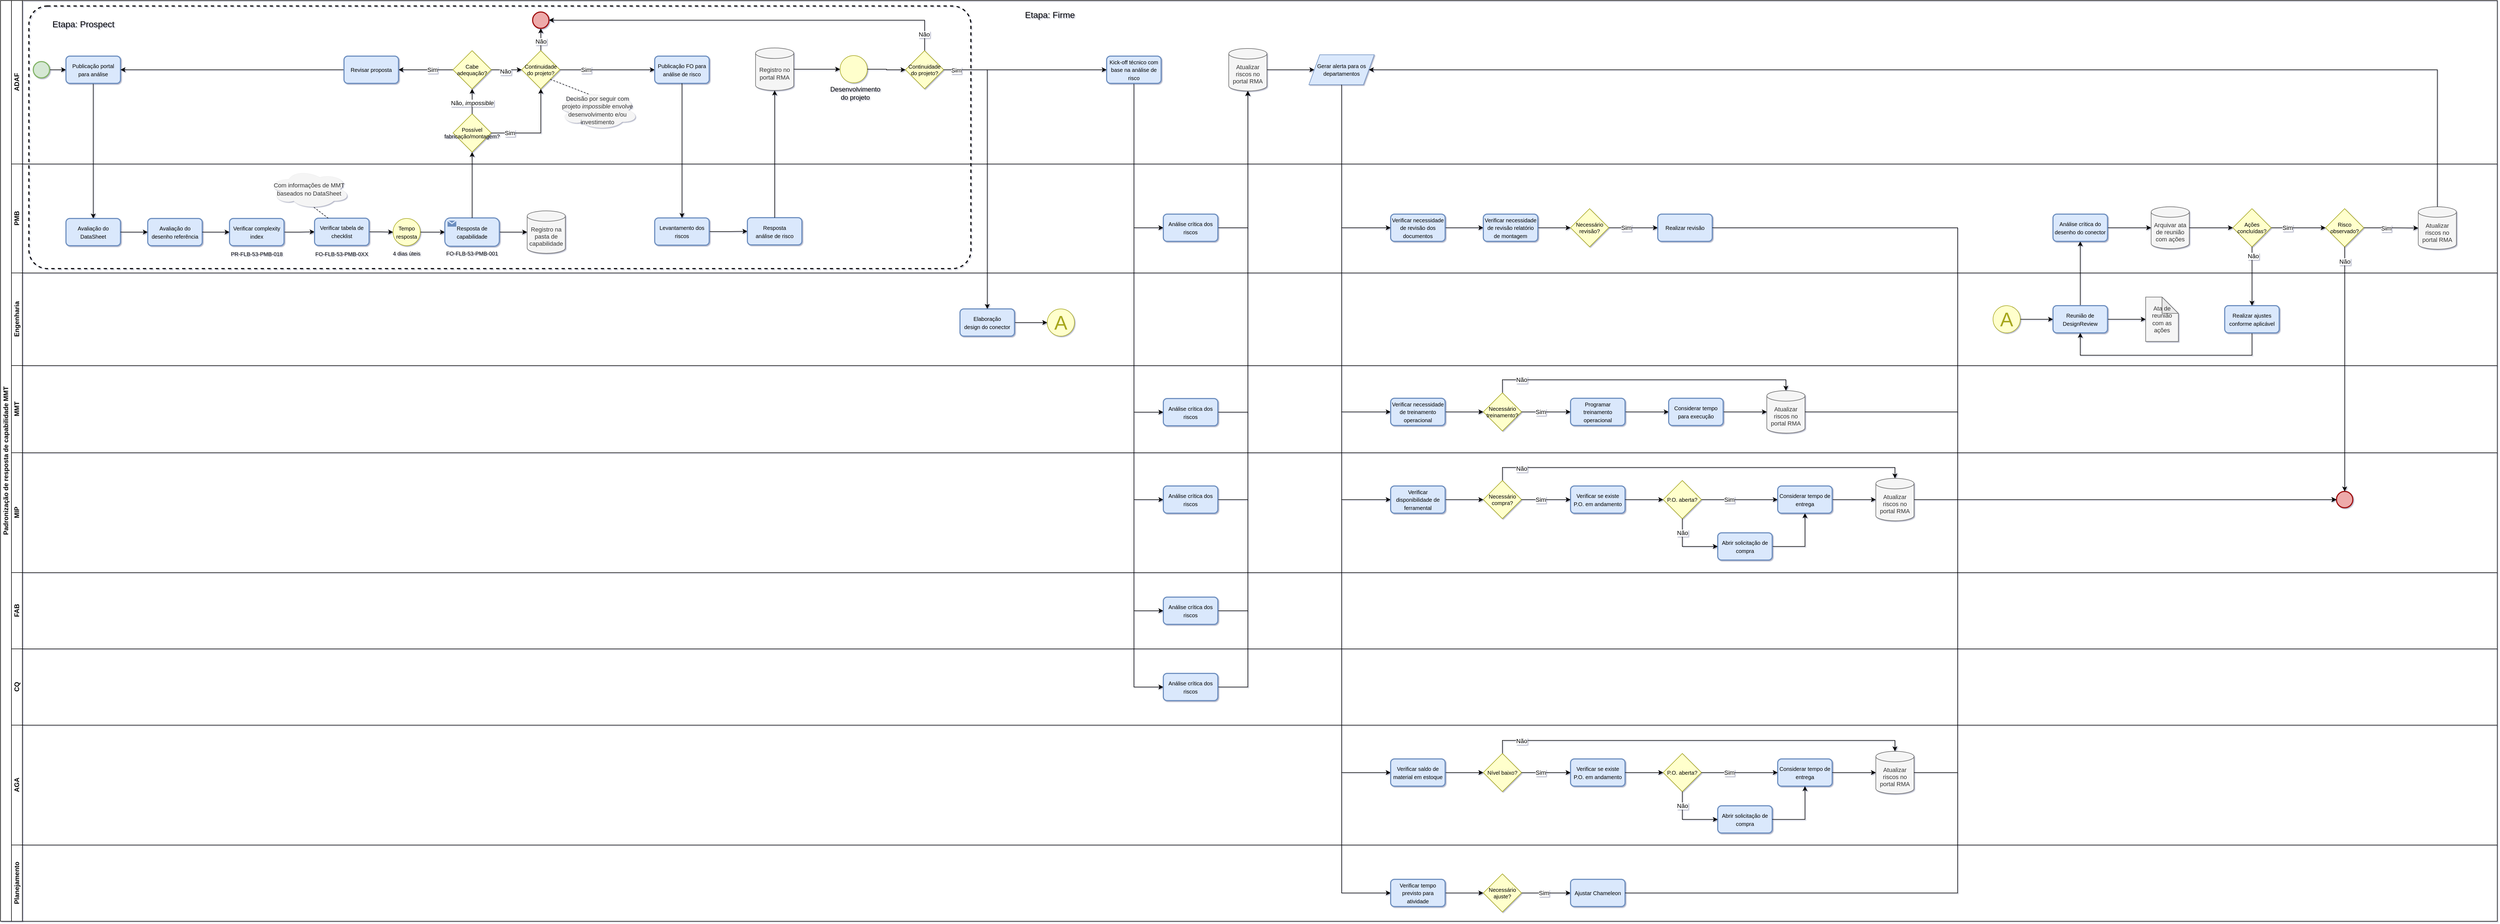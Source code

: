 <mxfile version="20.7.4" type="github">
  <diagram id="IMoWFRzWkRb1YAJqIgc9" name="Page-1">
    <mxGraphModel dx="3004" dy="1450" grid="1" gridSize="10" guides="1" tooltips="1" connect="1" arrows="1" fold="1" page="1" pageScale="1" pageWidth="1920" pageHeight="1200" math="0" shadow="1">
      <root>
        <mxCell id="0" />
        <mxCell id="1" parent="0" />
        <mxCell id="REOEvnUnP1cKmhOiyPTP-1" value="&lt;font style=&quot;font-size: 12px;&quot;&gt;Padronização de resposta de capabilidade MMT&lt;/font&gt;" style="swimlane;childLayout=stackLayout;resizeParent=1;resizeParentMax=0;horizontal=0;startSize=20;horizontalStack=0;html=1;rounded=0;fontSize=10;" parent="1" vertex="1">
          <mxGeometry x="50" y="9" width="4580" height="1690" as="geometry">
            <mxRectangle x="110" y="90" width="40" height="60" as="alternateBounds" />
          </mxGeometry>
        </mxCell>
        <mxCell id="v3_SV2aUN1-4RCRF9CUd-7" style="edgeStyle=orthogonalEdgeStyle;rounded=0;orthogonalLoop=1;jettySize=auto;html=1;exitX=0.5;exitY=1;exitDx=0;exitDy=0;fontSize=10;entryX=0.5;entryY=0;entryDx=0;entryDy=0;" parent="REOEvnUnP1cKmhOiyPTP-1" source="REOEvnUnP1cKmhOiyPTP-7" target="Oy1cbulnrsk7dN2Pcbd7-12" edge="1">
          <mxGeometry relative="1" as="geometry">
            <mxPoint x="180" y="120" as="targetPoint" />
          </mxGeometry>
        </mxCell>
        <mxCell id="7S2bCDqArC1DxhJI_XL0-94" style="edgeStyle=orthogonalEdgeStyle;rounded=0;orthogonalLoop=1;jettySize=auto;html=1;exitX=0.5;exitY=1;exitDx=0;exitDy=0;fontFamily=Helvetica;fontSize=10;fontColor=#000000;entryX=0;entryY=0.5;entryDx=0;entryDy=0;" parent="REOEvnUnP1cKmhOiyPTP-1" source="nKnNB21cNStt8jU2whA4-52" target="XgBZHDR8JV6FvFQxuWRU-4" edge="1">
          <mxGeometry relative="1" as="geometry">
            <mxPoint x="1969" y="125" as="sourcePoint" />
            <mxPoint x="2079" y="382" as="targetPoint" />
          </mxGeometry>
        </mxCell>
        <mxCell id="XgBZHDR8JV6FvFQxuWRU-44" style="edgeStyle=orthogonalEdgeStyle;rounded=0;orthogonalLoop=1;jettySize=auto;html=1;exitX=0.5;exitY=1;exitDx=0;exitDy=0;entryX=0;entryY=0.5;entryDx=0;entryDy=0;fontSize=52;fontColor=#A6A61D;" parent="REOEvnUnP1cKmhOiyPTP-1" source="nKnNB21cNStt8jU2whA4-52" target="XgBZHDR8JV6FvFQxuWRU-8" edge="1">
          <mxGeometry relative="1" as="geometry" />
        </mxCell>
        <mxCell id="XgBZHDR8JV6FvFQxuWRU-45" style="edgeStyle=orthogonalEdgeStyle;rounded=0;orthogonalLoop=1;jettySize=auto;html=1;exitX=0.5;exitY=1;exitDx=0;exitDy=0;entryX=0;entryY=0.5;entryDx=0;entryDy=0;fontSize=52;fontColor=#A6A61D;" parent="REOEvnUnP1cKmhOiyPTP-1" source="nKnNB21cNStt8jU2whA4-52" target="XgBZHDR8JV6FvFQxuWRU-11" edge="1">
          <mxGeometry relative="1" as="geometry" />
        </mxCell>
        <mxCell id="XgBZHDR8JV6FvFQxuWRU-46" style="edgeStyle=orthogonalEdgeStyle;rounded=0;orthogonalLoop=1;jettySize=auto;html=1;exitX=0.5;exitY=1;exitDx=0;exitDy=0;entryX=0;entryY=0.5;entryDx=0;entryDy=0;fontSize=52;fontColor=#A6A61D;" parent="REOEvnUnP1cKmhOiyPTP-1" source="nKnNB21cNStt8jU2whA4-52" target="XgBZHDR8JV6FvFQxuWRU-23" edge="1">
          <mxGeometry relative="1" as="geometry" />
        </mxCell>
        <mxCell id="XgBZHDR8JV6FvFQxuWRU-31" style="edgeStyle=orthogonalEdgeStyle;rounded=0;orthogonalLoop=1;jettySize=auto;html=1;exitX=1;exitY=0.5;exitDx=0;exitDy=0;entryX=0.5;entryY=1;entryDx=0;entryDy=0;fontSize=52;fontColor=#A6A61D;entryPerimeter=0;" parent="REOEvnUnP1cKmhOiyPTP-1" source="XgBZHDR8JV6FvFQxuWRU-4" target="XgBZHDR8JV6FvFQxuWRU-29" edge="1">
          <mxGeometry relative="1" as="geometry">
            <mxPoint x="2353" y="417" as="targetPoint" />
          </mxGeometry>
        </mxCell>
        <mxCell id="XgBZHDR8JV6FvFQxuWRU-33" style="edgeStyle=orthogonalEdgeStyle;rounded=0;orthogonalLoop=1;jettySize=auto;html=1;entryX=0.5;entryY=1;entryDx=0;entryDy=0;fontSize=52;fontColor=#A6A61D;exitX=1;exitY=0.5;exitDx=0;exitDy=0;entryPerimeter=0;" parent="REOEvnUnP1cKmhOiyPTP-1" source="XgBZHDR8JV6FvFQxuWRU-8" target="XgBZHDR8JV6FvFQxuWRU-29" edge="1">
          <mxGeometry relative="1" as="geometry">
            <mxPoint x="2333" y="771" as="sourcePoint" />
            <mxPoint x="2353" y="740.5" as="targetPoint" />
          </mxGeometry>
        </mxCell>
        <mxCell id="XgBZHDR8JV6FvFQxuWRU-38" style="edgeStyle=orthogonalEdgeStyle;rounded=0;orthogonalLoop=1;jettySize=auto;html=1;exitX=1;exitY=0.5;exitDx=0;exitDy=0;entryX=0.5;entryY=1;entryDx=0;entryDy=0;fontSize=52;fontColor=#A6A61D;entryPerimeter=0;" parent="REOEvnUnP1cKmhOiyPTP-1" source="XgBZHDR8JV6FvFQxuWRU-11" target="XgBZHDR8JV6FvFQxuWRU-29" edge="1">
          <mxGeometry relative="1" as="geometry">
            <mxPoint x="2353" y="892" as="sourcePoint" />
            <mxPoint x="2353" y="880" as="targetPoint" />
          </mxGeometry>
        </mxCell>
        <mxCell id="XgBZHDR8JV6FvFQxuWRU-41" style="edgeStyle=orthogonalEdgeStyle;rounded=0;orthogonalLoop=1;jettySize=auto;html=1;exitX=1;exitY=0.5;exitDx=0;exitDy=0;entryX=0.5;entryY=1;entryDx=0;entryDy=0;fontSize=52;fontColor=#A6A61D;entryPerimeter=0;" parent="REOEvnUnP1cKmhOiyPTP-1" source="XgBZHDR8JV6FvFQxuWRU-23" target="XgBZHDR8JV6FvFQxuWRU-29" edge="1">
          <mxGeometry relative="1" as="geometry">
            <mxPoint x="2343" y="1020" as="sourcePoint" />
            <mxPoint x="2353" y="1020" as="targetPoint" />
          </mxGeometry>
        </mxCell>
        <mxCell id="75cfZj7-eQxO16BHJha4-8" style="edgeStyle=orthogonalEdgeStyle;rounded=0;orthogonalLoop=1;jettySize=auto;html=1;exitX=0.5;exitY=1;exitDx=0;exitDy=0;entryX=0;entryY=0.5;entryDx=0;entryDy=0;fontSize=52;fontColor=#A6A61D;" edge="1" parent="REOEvnUnP1cKmhOiyPTP-1" source="nKnNB21cNStt8jU2whA4-52" target="75cfZj7-eQxO16BHJha4-7">
          <mxGeometry relative="1" as="geometry">
            <mxPoint x="1989" y="322" as="sourcePoint" />
            <mxPoint x="2043" y="1191" as="targetPoint" />
          </mxGeometry>
        </mxCell>
        <mxCell id="75cfZj7-eQxO16BHJha4-9" style="edgeStyle=orthogonalEdgeStyle;rounded=0;orthogonalLoop=1;jettySize=auto;html=1;exitX=1;exitY=0.5;exitDx=0;exitDy=0;entryX=0.5;entryY=1;entryDx=0;entryDy=0;fontSize=52;fontColor=#A6A61D;entryPerimeter=0;" edge="1" parent="REOEvnUnP1cKmhOiyPTP-1" source="75cfZj7-eQxO16BHJha4-7" target="XgBZHDR8JV6FvFQxuWRU-29">
          <mxGeometry relative="1" as="geometry">
            <mxPoint x="2269" y="1146" as="sourcePoint" />
            <mxPoint x="2324" y="291" as="targetPoint" />
          </mxGeometry>
        </mxCell>
        <mxCell id="7S2bCDqArC1DxhJI_XL0-19" style="edgeStyle=orthogonalEdgeStyle;rounded=0;orthogonalLoop=1;jettySize=auto;html=1;exitX=0.5;exitY=1;exitDx=0;exitDy=0;entryX=0;entryY=0.5;entryDx=0;entryDy=0;" parent="REOEvnUnP1cKmhOiyPTP-1" source="75cfZj7-eQxO16BHJha4-1" target="7S2bCDqArC1DxhJI_XL0-9" edge="1">
          <mxGeometry relative="1" as="geometry">
            <mxPoint x="2640" y="398" as="sourcePoint" />
          </mxGeometry>
        </mxCell>
        <mxCell id="7S2bCDqArC1DxhJI_XL0-20" style="edgeStyle=orthogonalEdgeStyle;rounded=0;orthogonalLoop=1;jettySize=auto;html=1;exitX=0.5;exitY=1;exitDx=0;exitDy=0;entryX=0;entryY=0.5;entryDx=0;entryDy=0;" parent="REOEvnUnP1cKmhOiyPTP-1" source="75cfZj7-eQxO16BHJha4-1" target="7S2bCDqArC1DxhJI_XL0-10" edge="1">
          <mxGeometry relative="1" as="geometry">
            <mxPoint x="2640" y="398" as="sourcePoint" />
          </mxGeometry>
        </mxCell>
        <mxCell id="7S2bCDqArC1DxhJI_XL0-21" style="edgeStyle=orthogonalEdgeStyle;rounded=0;orthogonalLoop=1;jettySize=auto;html=1;exitX=0.5;exitY=1;exitDx=0;exitDy=0;entryX=0;entryY=0.5;entryDx=0;entryDy=0;" parent="REOEvnUnP1cKmhOiyPTP-1" source="75cfZj7-eQxO16BHJha4-1" target="7S2bCDqArC1DxhJI_XL0-11" edge="1">
          <mxGeometry relative="1" as="geometry">
            <mxPoint x="2640" y="398" as="sourcePoint" />
          </mxGeometry>
        </mxCell>
        <mxCell id="7S2bCDqArC1DxhJI_XL0-22" style="edgeStyle=orthogonalEdgeStyle;rounded=0;orthogonalLoop=1;jettySize=auto;html=1;entryX=0;entryY=0.5;entryDx=0;entryDy=0;exitX=0.5;exitY=1;exitDx=0;exitDy=0;" parent="REOEvnUnP1cKmhOiyPTP-1" source="75cfZj7-eQxO16BHJha4-1" target="7S2bCDqArC1DxhJI_XL0-12" edge="1">
          <mxGeometry relative="1" as="geometry">
            <mxPoint x="2640" y="398" as="sourcePoint" />
          </mxGeometry>
        </mxCell>
        <mxCell id="d9HaHP7tqBKfooOxbFVG-151" style="edgeStyle=orthogonalEdgeStyle;rounded=0;orthogonalLoop=1;jettySize=auto;html=1;exitX=0.5;exitY=0;exitDx=0;exitDy=0;entryX=0.5;entryY=1;entryDx=0;entryDy=0;fontSize=11;" parent="REOEvnUnP1cKmhOiyPTP-1" source="d9HaHP7tqBKfooOxbFVG-149" target="d9HaHP7tqBKfooOxbFVG-27" edge="1">
          <mxGeometry relative="1" as="geometry" />
        </mxCell>
        <mxCell id="REOEvnUnP1cKmhOiyPTP-2" value="ADAF" style="swimlane;startSize=20;horizontal=0;html=1;rounded=0;" parent="REOEvnUnP1cKmhOiyPTP-1" vertex="1">
          <mxGeometry x="20" width="4560" height="300" as="geometry">
            <mxRectangle x="20" width="650" height="30" as="alternateBounds" />
          </mxGeometry>
        </mxCell>
        <mxCell id="REOEvnUnP1cKmhOiyPTP-8" style="edgeStyle=orthogonalEdgeStyle;rounded=0;orthogonalLoop=1;jettySize=auto;html=1;exitX=1;exitY=0.5;exitDx=0;exitDy=0;exitPerimeter=0;entryX=0;entryY=0.5;entryDx=0;entryDy=0;" parent="REOEvnUnP1cKmhOiyPTP-2" source="REOEvnUnP1cKmhOiyPTP-5" target="REOEvnUnP1cKmhOiyPTP-7" edge="1">
          <mxGeometry relative="1" as="geometry" />
        </mxCell>
        <mxCell id="REOEvnUnP1cKmhOiyPTP-5" value="" style="strokeWidth=2;html=1;shape=mxgraph.flowchart.start_2;whiteSpace=wrap;fillColor=#d5e8d4;strokeColor=#82b366;" parent="REOEvnUnP1cKmhOiyPTP-2" vertex="1">
          <mxGeometry x="40" y="112" width="30" height="30" as="geometry" />
        </mxCell>
        <mxCell id="REOEvnUnP1cKmhOiyPTP-7" value="&lt;span style=&quot;font-size: 10px;&quot;&gt;Publicação portal para análise&lt;br&gt;&lt;/span&gt;" style="rounded=1;whiteSpace=wrap;html=1;absoluteArcSize=1;arcSize=14;strokeWidth=2;fillColor=#dae8fc;strokeColor=#6c8ebf;" parent="REOEvnUnP1cKmhOiyPTP-2" vertex="1">
          <mxGeometry x="100" y="102" width="100" height="50" as="geometry" />
        </mxCell>
        <mxCell id="7S2bCDqArC1DxhJI_XL0-88" style="edgeStyle=orthogonalEdgeStyle;rounded=0;orthogonalLoop=1;jettySize=auto;html=1;exitX=1;exitY=0.5;exitDx=0;exitDy=0;entryX=0;entryY=0.5;entryDx=0;entryDy=0;fontFamily=Helvetica;fontSize=11;fontColor=#000000;startArrow=none;" parent="REOEvnUnP1cKmhOiyPTP-2" source="7S2bCDqArC1DxhJI_XL0-104" target="XgBZHDR8JV6FvFQxuWRU-1" edge="1">
          <mxGeometry relative="1" as="geometry">
            <mxPoint x="1654" y="150" as="sourcePoint" />
            <mxPoint x="1180" y="126" as="targetPoint" />
          </mxGeometry>
        </mxCell>
        <mxCell id="7S2bCDqArC1DxhJI_XL0-108" value="Sim" style="edgeLabel;html=1;align=center;verticalAlign=middle;resizable=0;points=[];fontSize=11;fontFamily=Helvetica;fontColor=#000000;" parent="7S2bCDqArC1DxhJI_XL0-88" vertex="1" connectable="0">
          <mxGeometry x="-0.11" y="-4" relative="1" as="geometry">
            <mxPoint x="-30" y="-4" as="offset" />
          </mxGeometry>
        </mxCell>
        <mxCell id="d9HaHP7tqBKfooOxbFVG-17" style="edgeStyle=orthogonalEdgeStyle;rounded=0;orthogonalLoop=1;jettySize=auto;html=1;exitX=0.5;exitY=0;exitDx=0;exitDy=0;entryX=0.5;entryY=1;entryDx=0;entryDy=0;entryPerimeter=0;" parent="REOEvnUnP1cKmhOiyPTP-2" source="7S2bCDqArC1DxhJI_XL0-104" target="7S2bCDqArC1DxhJI_XL0-95" edge="1">
          <mxGeometry relative="1" as="geometry" />
        </mxCell>
        <mxCell id="d9HaHP7tqBKfooOxbFVG-18" value="Não" style="edgeLabel;html=1;align=center;verticalAlign=middle;resizable=0;points=[];" parent="d9HaHP7tqBKfooOxbFVG-17" vertex="1" connectable="0">
          <mxGeometry x="0.249" y="-1" relative="1" as="geometry">
            <mxPoint x="-1" y="8" as="offset" />
          </mxGeometry>
        </mxCell>
        <mxCell id="7S2bCDqArC1DxhJI_XL0-104" value="Continuidade do projeto?" style="rhombus;whiteSpace=wrap;html=1;strokeColor=#a6a61d;fontSize=10;fillColor=#ffffcc;" parent="REOEvnUnP1cKmhOiyPTP-2" vertex="1">
          <mxGeometry x="936" y="92" width="70" height="70" as="geometry" />
        </mxCell>
        <mxCell id="v3_SV2aUN1-4RCRF9CUd-10" value="Possível fabricação/montagem?" style="rhombus;whiteSpace=wrap;html=1;strokeColor=#a6a61d;fontSize=10;fillColor=#ffffcc;" parent="REOEvnUnP1cKmhOiyPTP-2" vertex="1">
          <mxGeometry x="810" y="208" width="70" height="70" as="geometry" />
        </mxCell>
        <mxCell id="7S2bCDqArC1DxhJI_XL0-83" style="edgeStyle=orthogonalEdgeStyle;rounded=0;orthogonalLoop=1;jettySize=auto;html=1;exitX=1;exitY=0.5;exitDx=0;exitDy=0;fontFamily=Helvetica;fontSize=11;fontColor=#000000;entryX=0.5;entryY=1;entryDx=0;entryDy=0;" parent="REOEvnUnP1cKmhOiyPTP-2" source="v3_SV2aUN1-4RCRF9CUd-10" target="7S2bCDqArC1DxhJI_XL0-104" edge="1">
          <mxGeometry relative="1" as="geometry">
            <mxPoint x="1046" y="273" as="targetPoint" />
          </mxGeometry>
        </mxCell>
        <mxCell id="d9HaHP7tqBKfooOxbFVG-7" value="Sim" style="edgeLabel;html=1;align=center;verticalAlign=middle;resizable=0;points=[];" parent="7S2bCDqArC1DxhJI_XL0-83" vertex="1" connectable="0">
          <mxGeometry x="-0.175" y="-1" relative="1" as="geometry">
            <mxPoint x="-37" y="-1" as="offset" />
          </mxGeometry>
        </mxCell>
        <mxCell id="7S2bCDqArC1DxhJI_XL0-95" value="" style="strokeWidth=2;html=1;shape=mxgraph.flowchart.start_2;whiteSpace=wrap;fillColor=#eeaaaa;strokeColor=#9f0d0d;" parent="REOEvnUnP1cKmhOiyPTP-2" vertex="1">
          <mxGeometry x="956" y="21" width="30" height="30" as="geometry" />
        </mxCell>
        <mxCell id="7S2bCDqArC1DxhJI_XL0-96" style="edgeStyle=orthogonalEdgeStyle;rounded=0;orthogonalLoop=1;jettySize=auto;html=1;exitX=0.5;exitY=0;exitDx=0;exitDy=0;fontFamily=Helvetica;fontSize=10;fontColor=#000000;entryX=0.5;entryY=1;entryDx=0;entryDy=0;" parent="REOEvnUnP1cKmhOiyPTP-2" source="v3_SV2aUN1-4RCRF9CUd-10" target="d9HaHP7tqBKfooOxbFVG-8" edge="1">
          <mxGeometry relative="1" as="geometry">
            <mxPoint x="1015" y="387.97" as="sourcePoint" />
            <mxPoint x="896" y="183" as="targetPoint" />
          </mxGeometry>
        </mxCell>
        <mxCell id="7S2bCDqArC1DxhJI_XL0-97" value="&lt;span style=&quot;font-size: 11px;&quot;&gt;Não,&amp;nbsp;&lt;/span&gt;&lt;i style=&quot;border-color: var(--border-color); font-size: 11px;&quot;&gt;impossible&lt;/i&gt;" style="edgeLabel;html=1;align=center;verticalAlign=middle;resizable=0;points=[];fontSize=10;fontFamily=Helvetica;fontColor=#000000;" parent="7S2bCDqArC1DxhJI_XL0-96" vertex="1" connectable="0">
          <mxGeometry x="0.13" relative="1" as="geometry">
            <mxPoint y="6" as="offset" />
          </mxGeometry>
        </mxCell>
        <mxCell id="d9HaHP7tqBKfooOxbFVG-10" style="edgeStyle=orthogonalEdgeStyle;rounded=0;orthogonalLoop=1;jettySize=auto;html=1;exitX=0;exitY=0.5;exitDx=0;exitDy=0;entryX=1;entryY=0.5;entryDx=0;entryDy=0;" parent="REOEvnUnP1cKmhOiyPTP-2" source="d9HaHP7tqBKfooOxbFVG-8" target="d9HaHP7tqBKfooOxbFVG-14" edge="1">
          <mxGeometry relative="1" as="geometry">
            <mxPoint x="716.0" y="127" as="targetPoint" />
          </mxGeometry>
        </mxCell>
        <mxCell id="d9HaHP7tqBKfooOxbFVG-11" value="Sim" style="edgeLabel;html=1;align=center;verticalAlign=middle;resizable=0;points=[];" parent="d9HaHP7tqBKfooOxbFVG-10" vertex="1" connectable="0">
          <mxGeometry x="-0.216" y="-1" relative="1" as="geometry">
            <mxPoint x="1" y="1" as="offset" />
          </mxGeometry>
        </mxCell>
        <mxCell id="d9HaHP7tqBKfooOxbFVG-12" style="edgeStyle=orthogonalEdgeStyle;rounded=0;orthogonalLoop=1;jettySize=auto;html=1;exitX=1;exitY=0.5;exitDx=0;exitDy=0;entryX=0;entryY=0.5;entryDx=0;entryDy=0;" parent="REOEvnUnP1cKmhOiyPTP-2" source="d9HaHP7tqBKfooOxbFVG-8" target="7S2bCDqArC1DxhJI_XL0-104" edge="1">
          <mxGeometry relative="1" as="geometry" />
        </mxCell>
        <mxCell id="d9HaHP7tqBKfooOxbFVG-13" value="Não" style="edgeLabel;html=1;align=center;verticalAlign=middle;resizable=0;points=[];" parent="d9HaHP7tqBKfooOxbFVG-12" vertex="1" connectable="0">
          <mxGeometry x="0.183" y="-2" relative="1" as="geometry">
            <mxPoint x="-7" y="1" as="offset" />
          </mxGeometry>
        </mxCell>
        <mxCell id="d9HaHP7tqBKfooOxbFVG-8" value="Cabe adequação?" style="rhombus;whiteSpace=wrap;html=1;strokeColor=#a6a61d;fontSize=10;fillColor=#ffffcc;" parent="REOEvnUnP1cKmhOiyPTP-2" vertex="1">
          <mxGeometry x="810" y="92" width="70" height="70" as="geometry" />
        </mxCell>
        <mxCell id="d9HaHP7tqBKfooOxbFVG-16" style="edgeStyle=orthogonalEdgeStyle;rounded=0;orthogonalLoop=1;jettySize=auto;html=1;exitX=0;exitY=0.5;exitDx=0;exitDy=0;entryX=1;entryY=0.5;entryDx=0;entryDy=0;" parent="REOEvnUnP1cKmhOiyPTP-2" source="d9HaHP7tqBKfooOxbFVG-14" target="REOEvnUnP1cKmhOiyPTP-7" edge="1">
          <mxGeometry relative="1" as="geometry" />
        </mxCell>
        <mxCell id="d9HaHP7tqBKfooOxbFVG-14" value="&lt;span style=&quot;font-size: 10px;&quot;&gt;Revisar proposta&lt;br&gt;&lt;/span&gt;" style="rounded=1;whiteSpace=wrap;html=1;absoluteArcSize=1;arcSize=14;strokeWidth=2;fillColor=#dae8fc;strokeColor=#6c8ebf;" parent="REOEvnUnP1cKmhOiyPTP-2" vertex="1">
          <mxGeometry x="610" y="102" width="100" height="50" as="geometry" />
        </mxCell>
        <mxCell id="d9HaHP7tqBKfooOxbFVG-19" value="&lt;font style=&quot;font-size: 11px;&quot;&gt;Decisão por seguir com projeto &lt;i&gt;impossible &lt;/i&gt;envolve desenvolvimento e/ou investimento&lt;/font&gt;" style="ellipse;shape=cloud;whiteSpace=wrap;html=1;fillColor=#f5f5f5;fontColor=#333333;strokeColor=#666666;shadow=0;strokeWidth=0;" parent="REOEvnUnP1cKmhOiyPTP-2" vertex="1">
          <mxGeometry x="1000" y="165" width="150" height="72" as="geometry" />
        </mxCell>
        <mxCell id="d9HaHP7tqBKfooOxbFVG-21" value="" style="endArrow=none;dashed=1;html=1;rounded=0;fontSize=11;exitX=1;exitY=1;exitDx=0;exitDy=0;entryX=0.4;entryY=0.1;entryDx=0;entryDy=0;entryPerimeter=0;" parent="REOEvnUnP1cKmhOiyPTP-2" source="7S2bCDqArC1DxhJI_XL0-104" target="d9HaHP7tqBKfooOxbFVG-19" edge="1">
          <mxGeometry width="50" height="50" relative="1" as="geometry">
            <mxPoint x="1176" y="241" as="sourcePoint" />
            <mxPoint x="1226" y="191" as="targetPoint" />
          </mxGeometry>
        </mxCell>
        <mxCell id="nKnNB21cNStt8jU2whA4-52" value="&lt;span style=&quot;font-size: 10px;&quot;&gt;Kick-off técnico com base na análise de risco&lt;/span&gt;" style="rounded=1;whiteSpace=wrap;html=1;absoluteArcSize=1;arcSize=14;strokeWidth=2;fillColor=#dae8fc;strokeColor=#6c8ebf;" parent="REOEvnUnP1cKmhOiyPTP-2" vertex="1">
          <mxGeometry x="2009" y="102" width="100" height="50" as="geometry" />
        </mxCell>
        <mxCell id="XgBZHDR8JV6FvFQxuWRU-1" value="&lt;span style=&quot;border-color: var(--border-color); font-size: 10px;&quot;&gt;Publicação FO para&lt;br style=&quot;border-color: var(--border-color);&quot;&gt;&lt;/span&gt;&lt;span style=&quot;border-color: var(--border-color); font-size: 10px;&quot;&gt;análise de risco&lt;/span&gt;" style="rounded=1;whiteSpace=wrap;html=1;absoluteArcSize=1;arcSize=14;strokeWidth=2;fillColor=#dae8fc;strokeColor=#6c8ebf;" parent="REOEvnUnP1cKmhOiyPTP-2" vertex="1">
          <mxGeometry x="1180" y="102" width="100" height="50" as="geometry" />
        </mxCell>
        <mxCell id="75cfZj7-eQxO16BHJha4-2" style="edgeStyle=orthogonalEdgeStyle;rounded=0;orthogonalLoop=1;jettySize=auto;html=1;exitX=1;exitY=0.5;exitDx=0;exitDy=0;exitPerimeter=0;entryX=0;entryY=0.5;entryDx=0;entryDy=0;" edge="1" parent="REOEvnUnP1cKmhOiyPTP-2" source="XgBZHDR8JV6FvFQxuWRU-29" target="75cfZj7-eQxO16BHJha4-1">
          <mxGeometry relative="1" as="geometry" />
        </mxCell>
        <mxCell id="XgBZHDR8JV6FvFQxuWRU-29" value="Atualizar riscos no portal RMA" style="shape=cylinder3;whiteSpace=wrap;html=1;boundedLbl=1;backgroundOutline=1;size=9.667;shadow=0;strokeWidth=1;fontSize=11;fillColor=#f5f5f5;strokeColor=#666666;fontColor=#333333;" parent="REOEvnUnP1cKmhOiyPTP-2" vertex="1">
          <mxGeometry x="2233" y="88" width="70" height="78" as="geometry" />
        </mxCell>
        <mxCell id="75cfZj7-eQxO16BHJha4-1" value="&lt;span style=&quot;font-size: 10px;&quot;&gt;Gerar alerta para os departamentos&lt;/span&gt;" style="shape=parallelogram;perimeter=parallelogramPerimeter;whiteSpace=wrap;html=1;fixedSize=1;labelBackgroundColor=none;strokeColor=#6C8EBF;strokeWidth=1;fontFamily=Helvetica;fontSize=11;fontColor=#000000;fillColor=#DAE8FC;" vertex="1" parent="REOEvnUnP1cKmhOiyPTP-2">
          <mxGeometry x="2380" y="99.5" width="120" height="55" as="geometry" />
        </mxCell>
        <mxCell id="75cfZj7-eQxO16BHJha4-10" value="&lt;font style=&quot;font-size: 16px;&quot;&gt;Etapa: Firme&lt;/font&gt;" style="text;strokeColor=none;align=center;fillColor=none;html=1;verticalAlign=middle;whiteSpace=wrap;rounded=0;" vertex="1" parent="REOEvnUnP1cKmhOiyPTP-2">
          <mxGeometry x="1850" y="11" width="110" height="30" as="geometry" />
        </mxCell>
        <mxCell id="75cfZj7-eQxO16BHJha4-13" style="edgeStyle=orthogonalEdgeStyle;rounded=0;orthogonalLoop=1;jettySize=auto;html=1;exitX=0.5;exitY=0;exitDx=0;exitDy=0;entryX=1;entryY=0.5;entryDx=0;entryDy=0;entryPerimeter=0;fontSize=16;" edge="1" parent="REOEvnUnP1cKmhOiyPTP-2" source="75cfZj7-eQxO16BHJha4-11" target="7S2bCDqArC1DxhJI_XL0-95">
          <mxGeometry relative="1" as="geometry" />
        </mxCell>
        <mxCell id="75cfZj7-eQxO16BHJha4-16" value="Não" style="edgeLabel;html=1;align=center;verticalAlign=middle;resizable=0;points=[];fontSize=11;" vertex="1" connectable="0" parent="75cfZj7-eQxO16BHJha4-13">
          <mxGeometry x="-0.919" y="1" relative="1" as="geometry">
            <mxPoint as="offset" />
          </mxGeometry>
        </mxCell>
        <mxCell id="75cfZj7-eQxO16BHJha4-14" style="edgeStyle=orthogonalEdgeStyle;rounded=0;orthogonalLoop=1;jettySize=auto;html=1;exitX=1;exitY=0.5;exitDx=0;exitDy=0;entryX=0;entryY=0.5;entryDx=0;entryDy=0;fontSize=16;" edge="1" parent="REOEvnUnP1cKmhOiyPTP-2" source="75cfZj7-eQxO16BHJha4-11" target="nKnNB21cNStt8jU2whA4-52">
          <mxGeometry relative="1" as="geometry" />
        </mxCell>
        <mxCell id="75cfZj7-eQxO16BHJha4-11" value="Continuidade do projeto?" style="rhombus;whiteSpace=wrap;html=1;strokeColor=#a6a61d;fontSize=10;fillColor=#ffffcc;" vertex="1" parent="REOEvnUnP1cKmhOiyPTP-2">
          <mxGeometry x="1640" y="92" width="70" height="70" as="geometry" />
        </mxCell>
        <mxCell id="REOEvnUnP1cKmhOiyPTP-3" value="PMB" style="swimlane;startSize=20;horizontal=0;html=1;rounded=0;" parent="REOEvnUnP1cKmhOiyPTP-1" vertex="1">
          <mxGeometry x="20" y="300" width="4560" height="200" as="geometry">
            <mxRectangle x="20" y="80" width="880" height="30" as="alternateBounds" />
          </mxGeometry>
        </mxCell>
        <mxCell id="nKnNB21cNStt8jU2whA4-45" value="Etapa: Prospect" style="rounded=1;whiteSpace=wrap;html=1;dashed=1;strokeWidth=2;fillColor=none;arcSize=7;expand=1;editable=1;movable=0;resizable=1;rotatable=1;deletable=1;connectable=1;comic=0;enumerate=0;treeMoving=0;treeFolding=0;movableLabel=1;fontSize=16;" parent="REOEvnUnP1cKmhOiyPTP-3" vertex="1">
          <mxGeometry x="32" y="-290" width="1728" height="482" as="geometry">
            <mxPoint x="-764" y="-208" as="offset" />
          </mxGeometry>
        </mxCell>
        <mxCell id="Oy1cbulnrsk7dN2Pcbd7-7" style="edgeStyle=orthogonalEdgeStyle;rounded=0;orthogonalLoop=1;jettySize=auto;html=1;exitX=1;exitY=0.5;exitDx=0;exitDy=0;entryX=0;entryY=0.5;entryDx=0;entryDy=0;" parent="REOEvnUnP1cKmhOiyPTP-3" source="7S2bCDqArC1DxhJI_XL0-13" target="7S2bCDqArC1DxhJI_XL0-14" edge="1">
          <mxGeometry relative="1" as="geometry">
            <mxPoint x="2851" y="98" as="sourcePoint" />
            <mxPoint x="2922" y="98" as="targetPoint" />
          </mxGeometry>
        </mxCell>
        <mxCell id="7S2bCDqArC1DxhJI_XL0-102" style="edgeStyle=orthogonalEdgeStyle;rounded=0;orthogonalLoop=1;jettySize=auto;html=1;exitX=1;exitY=0.5;exitDx=0;exitDy=0;entryX=0;entryY=0.5;entryDx=0;entryDy=0;fontFamily=Helvetica;fontSize=11;fontColor=#000000;startArrow=none;" parent="REOEvnUnP1cKmhOiyPTP-3" source="d9HaHP7tqBKfooOxbFVG-1" target="v3_SV2aUN1-4RCRF9CUd-1" edge="1">
          <mxGeometry relative="1" as="geometry">
            <mxPoint x="560" y="124.97" as="targetPoint" />
          </mxGeometry>
        </mxCell>
        <mxCell id="d9HaHP7tqBKfooOxbFVG-5" value="" style="edgeStyle=orthogonalEdgeStyle;rounded=0;orthogonalLoop=1;jettySize=auto;html=1;" parent="REOEvnUnP1cKmhOiyPTP-3" source="Oy1cbulnrsk7dN2Pcbd7-8" target="d9HaHP7tqBKfooOxbFVG-1" edge="1">
          <mxGeometry relative="1" as="geometry" />
        </mxCell>
        <mxCell id="Oy1cbulnrsk7dN2Pcbd7-8" value="&lt;font style=&quot;font-size: 10px;&quot;&gt;Verificar complexity index&lt;/font&gt;" style="rounded=1;whiteSpace=wrap;html=1;absoluteArcSize=1;arcSize=14;strokeWidth=2;fillColor=#dae8fc;strokeColor=#6c8ebf;" parent="REOEvnUnP1cKmhOiyPTP-3" vertex="1">
          <mxGeometry x="400" y="99.97" width="100" height="50" as="geometry" />
        </mxCell>
        <mxCell id="Oy1cbulnrsk7dN2Pcbd7-12" value="&lt;span style=&quot;font-size: 10px;&quot;&gt;Avaliação do DataSheet&lt;/span&gt;" style="rounded=1;whiteSpace=wrap;html=1;absoluteArcSize=1;arcSize=14;strokeWidth=2;fillColor=#dae8fc;strokeColor=#6c8ebf;" parent="REOEvnUnP1cKmhOiyPTP-3" vertex="1">
          <mxGeometry x="100" y="99.97" width="100" height="50" as="geometry" />
        </mxCell>
        <mxCell id="Oy1cbulnrsk7dN2Pcbd7-19" style="edgeStyle=orthogonalEdgeStyle;rounded=0;orthogonalLoop=1;jettySize=auto;html=1;exitX=1;exitY=0.5;exitDx=0;exitDy=0;entryX=0;entryY=0.5;entryDx=0;entryDy=0;entryPerimeter=0;" parent="REOEvnUnP1cKmhOiyPTP-3" source="v3_SV2aUN1-4RCRF9CUd-1" target="nKnNB21cNStt8jU2whA4-4" edge="1">
          <mxGeometry relative="1" as="geometry">
            <mxPoint x="795" y="124.97" as="targetPoint" />
          </mxGeometry>
        </mxCell>
        <mxCell id="v3_SV2aUN1-4RCRF9CUd-1" value="&lt;font style=&quot;font-size: 10px;&quot;&gt;Tempo resposta&lt;/font&gt;" style="ellipse;whiteSpace=wrap;html=1;aspect=fixed;fillColor=#ffffcc;strokeColor=#a6a61d;" parent="REOEvnUnP1cKmhOiyPTP-3" vertex="1">
          <mxGeometry x="700" y="99.97" width="50" height="50" as="geometry" />
        </mxCell>
        <mxCell id="d9HaHP7tqBKfooOxbFVG-26" style="edgeStyle=orthogonalEdgeStyle;rounded=0;orthogonalLoop=1;jettySize=auto;html=1;exitX=1;exitY=0.5;exitDx=0;exitDy=0;entryX=0;entryY=0.5;entryDx=0;entryDy=0;entryPerimeter=0;fontSize=11;exitPerimeter=0;" parent="REOEvnUnP1cKmhOiyPTP-3" source="nKnNB21cNStt8jU2whA4-4" target="d9HaHP7tqBKfooOxbFVG-25" edge="1">
          <mxGeometry relative="1" as="geometry">
            <mxPoint x="895" y="124.97" as="sourcePoint" />
          </mxGeometry>
        </mxCell>
        <mxCell id="Oy1cbulnrsk7dN2Pcbd7-26" value="PR-FLB-53-PMB-018" style="text;html=1;strokeColor=none;fillColor=none;align=center;verticalAlign=middle;whiteSpace=wrap;rounded=0;fontSize=10;" parent="REOEvnUnP1cKmhOiyPTP-3" vertex="1">
          <mxGeometry x="400" y="149.97" width="100" height="30" as="geometry" />
        </mxCell>
        <mxCell id="Oy1cbulnrsk7dN2Pcbd7-2" value="4 dias úteis" style="text;html=1;strokeColor=none;fillColor=none;align=center;verticalAlign=middle;whiteSpace=wrap;rounded=0;fontSize=10;" parent="REOEvnUnP1cKmhOiyPTP-3" vertex="1">
          <mxGeometry x="695" y="148.5" width="60" height="30" as="geometry" />
        </mxCell>
        <mxCell id="Oy1cbulnrsk7dN2Pcbd7-16" value="FO-FLB-53-PMB-001" style="text;html=1;strokeColor=none;fillColor=none;align=center;verticalAlign=middle;whiteSpace=wrap;rounded=0;fontSize=10;" parent="REOEvnUnP1cKmhOiyPTP-3" vertex="1">
          <mxGeometry x="795" y="149.47" width="100" height="30" as="geometry" />
        </mxCell>
        <mxCell id="7S2bCDqArC1DxhJI_XL0-13" value="&lt;span style=&quot;font-size: 10px;&quot;&gt;Verificar necessidade de revisão dos documentos&lt;/span&gt;" style="rounded=1;whiteSpace=wrap;html=1;absoluteArcSize=1;arcSize=14;strokeWidth=2;fillColor=#dae8fc;strokeColor=#6c8ebf;" parent="REOEvnUnP1cKmhOiyPTP-3" vertex="1">
          <mxGeometry x="2530" y="92" width="100" height="50" as="geometry" />
        </mxCell>
        <mxCell id="7S2bCDqArC1DxhJI_XL0-61" style="edgeStyle=orthogonalEdgeStyle;rounded=0;orthogonalLoop=1;jettySize=auto;html=1;exitX=1;exitY=0.5;exitDx=0;exitDy=0;entryX=0;entryY=0.5;entryDx=0;entryDy=0;fontFamily=Helvetica;fontSize=11;fontColor=#000000;" parent="REOEvnUnP1cKmhOiyPTP-3" source="7S2bCDqArC1DxhJI_XL0-14" target="7S2bCDqArC1DxhJI_XL0-59" edge="1">
          <mxGeometry relative="1" as="geometry" />
        </mxCell>
        <mxCell id="7S2bCDqArC1DxhJI_XL0-14" value="&lt;span style=&quot;font-size: 10px;&quot;&gt;Verificar necessidade de revisão relatório de montagem&lt;/span&gt;" style="rounded=1;whiteSpace=wrap;html=1;absoluteArcSize=1;arcSize=14;strokeWidth=2;fillColor=#dae8fc;strokeColor=#6c8ebf;" parent="REOEvnUnP1cKmhOiyPTP-3" vertex="1">
          <mxGeometry x="2700" y="92" width="100" height="50" as="geometry" />
        </mxCell>
        <mxCell id="7S2bCDqArC1DxhJI_XL0-62" style="edgeStyle=orthogonalEdgeStyle;rounded=0;orthogonalLoop=1;jettySize=auto;html=1;exitX=1;exitY=0.5;exitDx=0;exitDy=0;entryX=0;entryY=0.5;entryDx=0;entryDy=0;fontFamily=Helvetica;fontSize=11;fontColor=#000000;" parent="REOEvnUnP1cKmhOiyPTP-3" source="7S2bCDqArC1DxhJI_XL0-59" target="7S2bCDqArC1DxhJI_XL0-60" edge="1">
          <mxGeometry relative="1" as="geometry" />
        </mxCell>
        <mxCell id="7S2bCDqArC1DxhJI_XL0-63" value="Sim" style="edgeLabel;html=1;align=center;verticalAlign=middle;resizable=0;points=[];fontSize=11;fontFamily=Helvetica;fontColor=#000000;" parent="7S2bCDqArC1DxhJI_XL0-62" vertex="1" connectable="0">
          <mxGeometry x="-0.293" relative="1" as="geometry">
            <mxPoint as="offset" />
          </mxGeometry>
        </mxCell>
        <mxCell id="7S2bCDqArC1DxhJI_XL0-59" value="Necessário revisão?" style="rhombus;whiteSpace=wrap;html=1;strokeColor=#a6a61d;fontSize=10;fillColor=#ffffcc;" parent="REOEvnUnP1cKmhOiyPTP-3" vertex="1">
          <mxGeometry x="2860" y="82" width="70" height="70" as="geometry" />
        </mxCell>
        <mxCell id="7S2bCDqArC1DxhJI_XL0-60" value="&lt;span style=&quot;font-size: 10px;&quot;&gt;Realizar revisão&lt;/span&gt;" style="rounded=1;whiteSpace=wrap;html=1;absoluteArcSize=1;arcSize=14;strokeWidth=2;fillColor=#dae8fc;strokeColor=#6c8ebf;" parent="REOEvnUnP1cKmhOiyPTP-3" vertex="1">
          <mxGeometry x="3020" y="92" width="100" height="50" as="geometry" />
        </mxCell>
        <mxCell id="7S2bCDqArC1DxhJI_XL0-112" style="edgeStyle=orthogonalEdgeStyle;rounded=0;orthogonalLoop=1;jettySize=auto;html=1;exitX=1;exitY=0.5;exitDx=0;exitDy=0;fontFamily=Helvetica;fontSize=11;fontColor=#000000;startArrow=none;entryX=0;entryY=0.5;entryDx=0;entryDy=0;" parent="REOEvnUnP1cKmhOiyPTP-3" source="d9HaHP7tqBKfooOxbFVG-160" target="75cfZj7-eQxO16BHJha4-84" edge="1">
          <mxGeometry relative="1" as="geometry">
            <mxPoint x="4295" y="141" as="targetPoint" />
          </mxGeometry>
        </mxCell>
        <mxCell id="d9HaHP7tqBKfooOxbFVG-163" value="Sim" style="edgeLabel;html=1;align=center;verticalAlign=middle;resizable=0;points=[];fontSize=11;" parent="7S2bCDqArC1DxhJI_XL0-112" vertex="1" connectable="0">
          <mxGeometry x="-0.68" y="-2" relative="1" as="geometry">
            <mxPoint x="14" y="-2" as="offset" />
          </mxGeometry>
        </mxCell>
        <mxCell id="7S2bCDqArC1DxhJI_XL0-98" value="&lt;span style=&quot;font-size: 10px;&quot;&gt;Avaliação do desenho referência&lt;br&gt;&lt;/span&gt;" style="rounded=1;whiteSpace=wrap;html=1;absoluteArcSize=1;arcSize=14;strokeWidth=2;fillColor=#dae8fc;strokeColor=#6c8ebf;" parent="REOEvnUnP1cKmhOiyPTP-3" vertex="1">
          <mxGeometry x="250" y="99.97" width="100" height="50" as="geometry" />
        </mxCell>
        <mxCell id="Oy1cbulnrsk7dN2Pcbd7-13" style="edgeStyle=orthogonalEdgeStyle;rounded=0;orthogonalLoop=1;jettySize=auto;html=1;exitX=1;exitY=0.5;exitDx=0;exitDy=0;entryX=0;entryY=0.5;entryDx=0;entryDy=0;" parent="REOEvnUnP1cKmhOiyPTP-3" source="Oy1cbulnrsk7dN2Pcbd7-12" target="7S2bCDqArC1DxhJI_XL0-98" edge="1">
          <mxGeometry relative="1" as="geometry" />
        </mxCell>
        <mxCell id="7S2bCDqArC1DxhJI_XL0-99" style="edgeStyle=orthogonalEdgeStyle;rounded=0;orthogonalLoop=1;jettySize=auto;html=1;exitX=1;exitY=0.5;exitDx=0;exitDy=0;entryX=0;entryY=0.5;entryDx=0;entryDy=0;fontFamily=Helvetica;fontSize=11;fontColor=#000000;" parent="REOEvnUnP1cKmhOiyPTP-3" source="7S2bCDqArC1DxhJI_XL0-98" target="Oy1cbulnrsk7dN2Pcbd7-8" edge="1">
          <mxGeometry relative="1" as="geometry" />
        </mxCell>
        <mxCell id="d9HaHP7tqBKfooOxbFVG-2" value="FO-FLB-53-PMB-0XX" style="text;html=1;strokeColor=none;fillColor=none;align=center;verticalAlign=middle;whiteSpace=wrap;rounded=0;fontSize=10;" parent="REOEvnUnP1cKmhOiyPTP-3" vertex="1">
          <mxGeometry x="556" y="150" width="100" height="30" as="geometry" />
        </mxCell>
        <mxCell id="d9HaHP7tqBKfooOxbFVG-1" value="&lt;font style=&quot;font-size: 10px;&quot;&gt;Verificar tabela de checklist&lt;/font&gt;" style="rounded=1;whiteSpace=wrap;html=1;absoluteArcSize=1;arcSize=14;strokeWidth=2;fillColor=#dae8fc;strokeColor=#6c8ebf;" parent="REOEvnUnP1cKmhOiyPTP-3" vertex="1">
          <mxGeometry x="556" y="99.47" width="100" height="50" as="geometry" />
        </mxCell>
        <mxCell id="d9HaHP7tqBKfooOxbFVG-25" value="Registro na pasta de capabilidade" style="shape=cylinder3;whiteSpace=wrap;html=1;boundedLbl=1;backgroundOutline=1;size=9.667;shadow=0;strokeWidth=1;fontSize=11;fillColor=#f5f5f5;strokeColor=#666666;fontColor=#333333;" parent="REOEvnUnP1cKmhOiyPTP-3" vertex="1">
          <mxGeometry x="946" y="85.97" width="70" height="78" as="geometry" />
        </mxCell>
        <mxCell id="75cfZj7-eQxO16BHJha4-75" style="edgeStyle=orthogonalEdgeStyle;rounded=0;orthogonalLoop=1;jettySize=auto;html=1;exitX=1;exitY=0.5;exitDx=0;exitDy=0;entryX=0;entryY=0.5;entryDx=0;entryDy=0;entryPerimeter=0;fontSize=11;fontColor=#000000;" edge="1" parent="REOEvnUnP1cKmhOiyPTP-3" source="d9HaHP7tqBKfooOxbFVG-27" target="d9HaHP7tqBKfooOxbFVG-154">
          <mxGeometry relative="1" as="geometry" />
        </mxCell>
        <mxCell id="d9HaHP7tqBKfooOxbFVG-27" value="&lt;span style=&quot;font-size: 10px;&quot;&gt;Análise crítica do desenho do conector&lt;/span&gt;" style="rounded=1;whiteSpace=wrap;html=1;absoluteArcSize=1;arcSize=14;strokeWidth=2;fillColor=#dae8fc;strokeColor=#6c8ebf;" parent="REOEvnUnP1cKmhOiyPTP-3" vertex="1">
          <mxGeometry x="3745" y="92" width="100" height="50" as="geometry" />
        </mxCell>
        <mxCell id="d9HaHP7tqBKfooOxbFVG-154" value="Arquivar ata de reunião com ações" style="shape=cylinder3;whiteSpace=wrap;html=1;boundedLbl=1;backgroundOutline=1;size=9.667;shadow=0;strokeWidth=1;fontSize=11;fillColor=#f5f5f5;strokeColor=#666666;fontColor=#333333;" parent="REOEvnUnP1cKmhOiyPTP-3" vertex="1">
          <mxGeometry x="3925" y="78.5" width="70" height="77" as="geometry" />
        </mxCell>
        <mxCell id="d9HaHP7tqBKfooOxbFVG-160" value="Ações concluídas?" style="rhombus;whiteSpace=wrap;html=1;strokeColor=#a6a61d;fontSize=10;fillColor=#ffffcc;" parent="REOEvnUnP1cKmhOiyPTP-3" vertex="1">
          <mxGeometry x="4075" y="82" width="70" height="70" as="geometry" />
        </mxCell>
        <mxCell id="d9HaHP7tqBKfooOxbFVG-161" value="" style="edgeStyle=orthogonalEdgeStyle;rounded=0;orthogonalLoop=1;jettySize=auto;html=1;exitX=1;exitY=0.5;exitDx=0;exitDy=0;entryX=0;entryY=0.5;entryDx=0;entryDy=0;fontFamily=Helvetica;fontSize=11;fontColor=#000000;startArrow=none;endArrow=classic;endFill=1;" parent="REOEvnUnP1cKmhOiyPTP-3" source="d9HaHP7tqBKfooOxbFVG-154" target="d9HaHP7tqBKfooOxbFVG-160" edge="1">
          <mxGeometry relative="1" as="geometry">
            <mxPoint x="4418" y="410.5" as="sourcePoint" />
            <mxPoint x="4822" y="419.97" as="targetPoint" />
          </mxGeometry>
        </mxCell>
        <mxCell id="nKnNB21cNStt8jU2whA4-4" value="&lt;span style=&quot;font-size: 10px;&quot;&gt;Resposta de capabilidade&lt;/span&gt;" style="points=[[0.25,0,0],[0.5,0,0],[0.75,0,0],[1,0.25,0],[1,0.5,0],[1,0.75,0],[0.75,1,0],[0.5,1,0],[0.25,1,0],[0,0.75,0],[0,0.5,0],[0,0.25,0]];shape=mxgraph.bpmn.task;whiteSpace=wrap;rectStyle=rounded;size=10;html=1;taskMarker=send;fillColor=#dae8fc;strokeColor=#6c8ebf;strokeWidth=2;" parent="REOEvnUnP1cKmhOiyPTP-3" vertex="1">
          <mxGeometry x="795" y="99.0" width="100" height="52" as="geometry" />
        </mxCell>
        <mxCell id="nKnNB21cNStt8jU2whA4-11" style="edgeStyle=orthogonalEdgeStyle;rounded=0;orthogonalLoop=1;jettySize=auto;html=1;exitX=1;exitY=0.5;exitDx=0;exitDy=0;entryX=0;entryY=0.5;entryDx=0;entryDy=0;" parent="REOEvnUnP1cKmhOiyPTP-3" source="nKnNB21cNStt8jU2whA4-7" target="XgBZHDR8JV6FvFQxuWRU-2" edge="1">
          <mxGeometry relative="1" as="geometry">
            <mxPoint x="1350" y="124.47" as="targetPoint" />
          </mxGeometry>
        </mxCell>
        <mxCell id="nKnNB21cNStt8jU2whA4-7" value="&lt;span style=&quot;font-size: 10px;&quot;&gt;Levantamento dos riscos&lt;/span&gt;" style="rounded=1;whiteSpace=wrap;html=1;absoluteArcSize=1;arcSize=14;strokeWidth=2;fillColor=#dae8fc;strokeColor=#6c8ebf;" parent="REOEvnUnP1cKmhOiyPTP-3" vertex="1">
          <mxGeometry x="1180" y="99.0" width="100" height="50" as="geometry" />
        </mxCell>
        <mxCell id="nKnNB21cNStt8jU2whA4-8" value="&lt;span style=&quot;font-size: 11px;&quot;&gt;Com informações de MMT baseados no DataSheet&lt;/span&gt;" style="ellipse;shape=cloud;whiteSpace=wrap;html=1;fillColor=#f5f5f5;fontColor=#333333;strokeColor=#666666;shadow=0;strokeWidth=0;" parent="REOEvnUnP1cKmhOiyPTP-3" vertex="1">
          <mxGeometry x="471" y="10.0" width="150" height="72" as="geometry" />
        </mxCell>
        <mxCell id="nKnNB21cNStt8jU2whA4-9" value="" style="endArrow=none;dashed=1;html=1;rounded=0;fontSize=11;exitX=0.25;exitY=0;exitDx=0;exitDy=0;entryX=0.55;entryY=0.95;entryDx=0;entryDy=0;entryPerimeter=0;" parent="REOEvnUnP1cKmhOiyPTP-3" source="d9HaHP7tqBKfooOxbFVG-1" target="nKnNB21cNStt8jU2whA4-8" edge="1">
          <mxGeometry width="50" height="50" relative="1" as="geometry">
            <mxPoint x="656" y="67" as="sourcePoint" />
            <mxPoint x="703" y="42.94" as="targetPoint" />
          </mxGeometry>
        </mxCell>
        <mxCell id="XgBZHDR8JV6FvFQxuWRU-2" value="&lt;span style=&quot;border-color: var(--border-color); font-size: 10px;&quot;&gt;R&lt;/span&gt;&lt;span style=&quot;font-size: 10px;&quot;&gt;esposta&lt;/span&gt;&lt;br style=&quot;border-color: var(--border-color); font-size: 10px;&quot;&gt;&lt;span style=&quot;font-size: 10px;&quot;&gt;análise de risco&lt;/span&gt;" style="rounded=1;whiteSpace=wrap;html=1;absoluteArcSize=1;arcSize=14;strokeWidth=2;fillColor=#dae8fc;strokeColor=#6c8ebf;" parent="REOEvnUnP1cKmhOiyPTP-3" vertex="1">
          <mxGeometry x="1350" y="98.5" width="100" height="50" as="geometry" />
        </mxCell>
        <mxCell id="nKnNB21cNStt8jU2whA4-55" value="Registro no portal RMA" style="shape=cylinder3;whiteSpace=wrap;html=1;boundedLbl=1;backgroundOutline=1;size=9.667;shadow=0;strokeWidth=1;fontSize=11;fillColor=#f5f5f5;strokeColor=#666666;fontColor=#333333;" parent="REOEvnUnP1cKmhOiyPTP-3" vertex="1">
          <mxGeometry x="1365" y="-213" width="70" height="78" as="geometry" />
        </mxCell>
        <mxCell id="nKnNB21cNStt8jU2whA4-13" style="edgeStyle=orthogonalEdgeStyle;rounded=0;orthogonalLoop=1;jettySize=auto;html=1;entryX=0.5;entryY=1;entryDx=0;entryDy=0;exitX=0.5;exitY=0;exitDx=0;exitDy=0;entryPerimeter=0;" parent="REOEvnUnP1cKmhOiyPTP-3" source="XgBZHDR8JV6FvFQxuWRU-2" target="nKnNB21cNStt8jU2whA4-55" edge="1">
          <mxGeometry relative="1" as="geometry">
            <mxPoint x="1400" y="-99" as="targetPoint" />
            <mxPoint x="1420" y="71" as="sourcePoint" />
          </mxGeometry>
        </mxCell>
        <mxCell id="XgBZHDR8JV6FvFQxuWRU-4" value="&lt;span style=&quot;font-size: 10px;&quot;&gt;Análise crítica dos riscos&lt;/span&gt;" style="rounded=1;whiteSpace=wrap;html=1;absoluteArcSize=1;arcSize=14;strokeWidth=2;fillColor=#dae8fc;strokeColor=#6c8ebf;" parent="REOEvnUnP1cKmhOiyPTP-3" vertex="1">
          <mxGeometry x="2113" y="92" width="100" height="50" as="geometry" />
        </mxCell>
        <mxCell id="nKnNB21cNStt8jU2whA4-48" value="Desenvolvimento do projeto" style="ellipse;whiteSpace=wrap;html=1;aspect=fixed;fillColor=#ffffcc;strokeColor=#a6a61d;movableLabel=1;" parent="REOEvnUnP1cKmhOiyPTP-3" vertex="1">
          <mxGeometry x="1520" y="-199" width="50" height="50" as="geometry">
            <mxPoint x="3" y="44" as="offset" />
          </mxGeometry>
        </mxCell>
        <mxCell id="XgBZHDR8JV6FvFQxuWRU-3" style="edgeStyle=orthogonalEdgeStyle;rounded=0;orthogonalLoop=1;jettySize=auto;html=1;exitX=1;exitY=0.5;exitDx=0;exitDy=0;exitPerimeter=0;entryX=0;entryY=0.5;entryDx=0;entryDy=0;" parent="REOEvnUnP1cKmhOiyPTP-3" source="nKnNB21cNStt8jU2whA4-55" target="nKnNB21cNStt8jU2whA4-48" edge="1">
          <mxGeometry relative="1" as="geometry" />
        </mxCell>
        <mxCell id="75cfZj7-eQxO16BHJha4-83" value="Atualizar riscos no portal RMA" style="shape=cylinder3;whiteSpace=wrap;html=1;boundedLbl=1;backgroundOutline=1;size=9.667;shadow=0;strokeWidth=1;fontSize=11;fillColor=#f5f5f5;strokeColor=#666666;fontColor=#333333;" vertex="1" parent="REOEvnUnP1cKmhOiyPTP-3">
          <mxGeometry x="4415" y="78.5" width="70" height="78" as="geometry" />
        </mxCell>
        <mxCell id="75cfZj7-eQxO16BHJha4-85" style="edgeStyle=orthogonalEdgeStyle;rounded=0;orthogonalLoop=1;jettySize=auto;html=1;exitX=1;exitY=0.5;exitDx=0;exitDy=0;entryX=0;entryY=0.5;entryDx=0;entryDy=0;entryPerimeter=0;fontSize=11;fontColor=#000000;" edge="1" parent="REOEvnUnP1cKmhOiyPTP-3" source="75cfZj7-eQxO16BHJha4-84" target="75cfZj7-eQxO16BHJha4-83">
          <mxGeometry relative="1" as="geometry" />
        </mxCell>
        <mxCell id="75cfZj7-eQxO16BHJha4-86" value="Sim" style="edgeLabel;html=1;align=center;verticalAlign=middle;resizable=0;points=[];fontSize=11;fontColor=#000000;" vertex="1" connectable="0" parent="75cfZj7-eQxO16BHJha4-85">
          <mxGeometry x="0.229" y="-3" relative="1" as="geometry">
            <mxPoint x="-21" y="-3" as="offset" />
          </mxGeometry>
        </mxCell>
        <mxCell id="75cfZj7-eQxO16BHJha4-84" value="Risco observado?" style="rhombus;whiteSpace=wrap;html=1;strokeColor=#a6a61d;fontSize=10;fillColor=#ffffcc;" vertex="1" parent="REOEvnUnP1cKmhOiyPTP-3">
          <mxGeometry x="4245" y="82" width="70" height="70" as="geometry" />
        </mxCell>
        <mxCell id="d9HaHP7tqBKfooOxbFVG-146" value="Engenharia" style="swimlane;startSize=20;horizontal=0;html=1;rounded=0;" parent="REOEvnUnP1cKmhOiyPTP-1" vertex="1">
          <mxGeometry x="20" y="500" width="4560" height="170" as="geometry">
            <mxRectangle x="20" y="200" width="880" height="30" as="alternateBounds" />
          </mxGeometry>
        </mxCell>
        <mxCell id="nKnNB21cNStt8jU2whA4-59" style="edgeStyle=orthogonalEdgeStyle;rounded=0;orthogonalLoop=1;jettySize=auto;html=1;exitX=1;exitY=0.5;exitDx=0;exitDy=0;entryX=0;entryY=0.5;entryDx=0;entryDy=0;entryPerimeter=0;fontSize=11;" parent="d9HaHP7tqBKfooOxbFVG-146" source="d9HaHP7tqBKfooOxbFVG-149" target="d9HaHP7tqBKfooOxbFVG-158" edge="1">
          <mxGeometry relative="1" as="geometry" />
        </mxCell>
        <mxCell id="d9HaHP7tqBKfooOxbFVG-149" value="&lt;span style=&quot;font-size: 10px;&quot;&gt;Reunião de DesignReview&lt;/span&gt;" style="rounded=1;whiteSpace=wrap;html=1;absoluteArcSize=1;arcSize=14;strokeWidth=2;fillColor=#dae8fc;strokeColor=#6c8ebf;" parent="d9HaHP7tqBKfooOxbFVG-146" vertex="1">
          <mxGeometry x="3745" y="60" width="100" height="50" as="geometry" />
        </mxCell>
        <mxCell id="d9HaHP7tqBKfooOxbFVG-158" value="Ata de reunião com as ações" style="shape=note;whiteSpace=wrap;html=1;backgroundOutline=1;darkOpacity=0.05;shadow=0;strokeWidth=1;fontSize=11;fillColor=#f5f5f5;fontColor=#333333;strokeColor=#666666;" parent="d9HaHP7tqBKfooOxbFVG-146" vertex="1">
          <mxGeometry x="3915" y="44.25" width="60" height="81.5" as="geometry" />
        </mxCell>
        <mxCell id="75cfZj7-eQxO16BHJha4-23" style="edgeStyle=orthogonalEdgeStyle;rounded=0;orthogonalLoop=1;jettySize=auto;html=1;exitX=1;exitY=0.5;exitDx=0;exitDy=0;entryX=0;entryY=0.5;entryDx=0;entryDy=0;fontSize=11;" edge="1" parent="d9HaHP7tqBKfooOxbFVG-146" source="75cfZj7-eQxO16BHJha4-18" target="75cfZj7-eQxO16BHJha4-22">
          <mxGeometry relative="1" as="geometry" />
        </mxCell>
        <mxCell id="75cfZj7-eQxO16BHJha4-18" value="&lt;span style=&quot;font-size: 10px;&quot;&gt;Elaboração &lt;br&gt;design do conector&lt;/span&gt;" style="rounded=1;whiteSpace=wrap;html=1;absoluteArcSize=1;arcSize=14;strokeWidth=2;fillColor=#dae8fc;strokeColor=#6c8ebf;" vertex="1" parent="d9HaHP7tqBKfooOxbFVG-146">
          <mxGeometry x="1740" y="66" width="100" height="50" as="geometry" />
        </mxCell>
        <mxCell id="75cfZj7-eQxO16BHJha4-22" value="&lt;font color=&quot;#a6a61d&quot; style=&quot;font-size: 36px;&quot;&gt;A&lt;/font&gt;" style="ellipse;whiteSpace=wrap;html=1;aspect=fixed;fillColor=#ffffcc;strokeColor=#a6a61d;" vertex="1" parent="d9HaHP7tqBKfooOxbFVG-146">
          <mxGeometry x="1900" y="66" width="50" height="50" as="geometry" />
        </mxCell>
        <mxCell id="75cfZj7-eQxO16BHJha4-74" style="edgeStyle=orthogonalEdgeStyle;rounded=0;orthogonalLoop=1;jettySize=auto;html=1;exitX=1;exitY=0.5;exitDx=0;exitDy=0;entryX=0;entryY=0.5;entryDx=0;entryDy=0;fontSize=11;fontColor=#000000;" edge="1" parent="d9HaHP7tqBKfooOxbFVG-146" source="75cfZj7-eQxO16BHJha4-73" target="d9HaHP7tqBKfooOxbFVG-149">
          <mxGeometry relative="1" as="geometry">
            <mxPoint x="3745" y="80" as="targetPoint" />
          </mxGeometry>
        </mxCell>
        <mxCell id="75cfZj7-eQxO16BHJha4-73" value="&lt;font color=&quot;#a6a61d&quot; style=&quot;font-size: 36px;&quot;&gt;A&lt;/font&gt;" style="ellipse;whiteSpace=wrap;html=1;aspect=fixed;fillColor=#ffffcc;strokeColor=#a6a61d;" vertex="1" parent="d9HaHP7tqBKfooOxbFVG-146">
          <mxGeometry x="3635" y="60" width="50" height="50" as="geometry" />
        </mxCell>
        <mxCell id="75cfZj7-eQxO16BHJha4-81" style="edgeStyle=orthogonalEdgeStyle;rounded=0;orthogonalLoop=1;jettySize=auto;html=1;exitX=0.5;exitY=1;exitDx=0;exitDy=0;entryX=0.5;entryY=1;entryDx=0;entryDy=0;fontSize=11;fontColor=#000000;" edge="1" parent="d9HaHP7tqBKfooOxbFVG-146" source="75cfZj7-eQxO16BHJha4-79" target="d9HaHP7tqBKfooOxbFVG-149">
          <mxGeometry relative="1" as="geometry">
            <Array as="points">
              <mxPoint x="4110" y="151" />
              <mxPoint x="3795" y="151" />
            </Array>
          </mxGeometry>
        </mxCell>
        <mxCell id="75cfZj7-eQxO16BHJha4-79" value="&lt;span style=&quot;font-size: 10px;&quot;&gt;Realizar ajustes conforme aplicável&lt;/span&gt;" style="rounded=1;whiteSpace=wrap;html=1;absoluteArcSize=1;arcSize=14;strokeWidth=2;fillColor=#dae8fc;strokeColor=#6c8ebf;" vertex="1" parent="d9HaHP7tqBKfooOxbFVG-146">
          <mxGeometry x="4060" y="60" width="100" height="50" as="geometry" />
        </mxCell>
        <mxCell id="REOEvnUnP1cKmhOiyPTP-4" value="MMT" style="swimlane;startSize=20;horizontal=0;html=1;rounded=0;" parent="REOEvnUnP1cKmhOiyPTP-1" vertex="1">
          <mxGeometry x="20" y="670" width="4560" height="160" as="geometry">
            <mxRectangle x="20" y="200" width="880" height="30" as="alternateBounds" />
          </mxGeometry>
        </mxCell>
        <mxCell id="7S2bCDqArC1DxhJI_XL0-52" style="edgeStyle=orthogonalEdgeStyle;rounded=0;orthogonalLoop=1;jettySize=auto;html=1;exitX=1;exitY=0.5;exitDx=0;exitDy=0;entryX=0;entryY=0.5;entryDx=0;entryDy=0;fontFamily=Helvetica;fontSize=11;fontColor=#000000;" parent="REOEvnUnP1cKmhOiyPTP-4" source="7S2bCDqArC1DxhJI_XL0-9" target="7S2bCDqArC1DxhJI_XL0-50" edge="1">
          <mxGeometry relative="1" as="geometry" />
        </mxCell>
        <mxCell id="7S2bCDqArC1DxhJI_XL0-9" value="&lt;span style=&quot;font-size: 10px;&quot;&gt;Verificar necessidade de treinamento operacional&lt;/span&gt;" style="rounded=1;whiteSpace=wrap;html=1;absoluteArcSize=1;arcSize=14;strokeWidth=2;fillColor=#dae8fc;strokeColor=#6c8ebf;" parent="REOEvnUnP1cKmhOiyPTP-4" vertex="1">
          <mxGeometry x="2530" y="60" width="100" height="50" as="geometry" />
        </mxCell>
        <mxCell id="75cfZj7-eQxO16BHJha4-70" style="edgeStyle=orthogonalEdgeStyle;rounded=0;orthogonalLoop=1;jettySize=auto;html=1;exitX=0.5;exitY=0;exitDx=0;exitDy=0;entryX=0.5;entryY=0;entryDx=0;entryDy=0;entryPerimeter=0;fontSize=11;fontColor=#000000;" edge="1" parent="REOEvnUnP1cKmhOiyPTP-4" source="7S2bCDqArC1DxhJI_XL0-50" target="75cfZj7-eQxO16BHJha4-63">
          <mxGeometry relative="1" as="geometry" />
        </mxCell>
        <mxCell id="75cfZj7-eQxO16BHJha4-71" value="Não" style="edgeLabel;html=1;align=center;verticalAlign=middle;resizable=0;points=[];fontSize=11;fontColor=#000000;" vertex="1" connectable="0" parent="75cfZj7-eQxO16BHJha4-70">
          <mxGeometry x="-0.868" relative="1" as="geometry">
            <mxPoint x="22" as="offset" />
          </mxGeometry>
        </mxCell>
        <mxCell id="7S2bCDqArC1DxhJI_XL0-50" value="Necessário treinamento?" style="rhombus;whiteSpace=wrap;html=1;strokeColor=#a6a61d;fontSize=10;fillColor=#ffffcc;" parent="REOEvnUnP1cKmhOiyPTP-4" vertex="1">
          <mxGeometry x="2700" y="50" width="70" height="70" as="geometry" />
        </mxCell>
        <mxCell id="75cfZj7-eQxO16BHJha4-65" style="edgeStyle=orthogonalEdgeStyle;rounded=0;orthogonalLoop=1;jettySize=auto;html=1;exitX=1;exitY=0.5;exitDx=0;exitDy=0;entryX=0;entryY=0.5;entryDx=0;entryDy=0;fontSize=11;fontColor=#000000;" edge="1" parent="REOEvnUnP1cKmhOiyPTP-4" source="7S2bCDqArC1DxhJI_XL0-51" target="75cfZj7-eQxO16BHJha4-64">
          <mxGeometry relative="1" as="geometry" />
        </mxCell>
        <mxCell id="7S2bCDqArC1DxhJI_XL0-51" value="&lt;span style=&quot;font-size: 10px;&quot;&gt;Programar treinamento operacional&lt;/span&gt;" style="rounded=1;whiteSpace=wrap;html=1;absoluteArcSize=1;arcSize=14;strokeWidth=2;fillColor=#dae8fc;strokeColor=#6c8ebf;" parent="REOEvnUnP1cKmhOiyPTP-4" vertex="1">
          <mxGeometry x="2860" y="60" width="100" height="50" as="geometry" />
        </mxCell>
        <mxCell id="7S2bCDqArC1DxhJI_XL0-53" style="edgeStyle=orthogonalEdgeStyle;rounded=0;orthogonalLoop=1;jettySize=auto;html=1;exitX=1;exitY=0.5;exitDx=0;exitDy=0;entryX=0;entryY=0.5;entryDx=0;entryDy=0;fontSize=10;" parent="REOEvnUnP1cKmhOiyPTP-4" source="7S2bCDqArC1DxhJI_XL0-50" target="7S2bCDqArC1DxhJI_XL0-51" edge="1">
          <mxGeometry relative="1" as="geometry">
            <mxPoint x="2982" y="234.5" as="sourcePoint" />
            <mxPoint x="3042" y="506.5" as="targetPoint" />
          </mxGeometry>
        </mxCell>
        <mxCell id="7S2bCDqArC1DxhJI_XL0-54" value="Sim" style="edgeLabel;html=1;align=center;verticalAlign=middle;resizable=0;points=[];" parent="7S2bCDqArC1DxhJI_XL0-53" vertex="1" connectable="0">
          <mxGeometry x="-0.253" y="3" relative="1" as="geometry">
            <mxPoint x="1" y="3" as="offset" />
          </mxGeometry>
        </mxCell>
        <mxCell id="XgBZHDR8JV6FvFQxuWRU-8" value="&lt;span style=&quot;font-size: 10px;&quot;&gt;Análise crítica dos riscos&lt;/span&gt;" style="rounded=1;whiteSpace=wrap;html=1;absoluteArcSize=1;arcSize=14;strokeWidth=2;fillColor=#dae8fc;strokeColor=#6c8ebf;" parent="REOEvnUnP1cKmhOiyPTP-4" vertex="1">
          <mxGeometry x="2113" y="60.5" width="100" height="50" as="geometry" />
        </mxCell>
        <mxCell id="75cfZj7-eQxO16BHJha4-62" style="edgeStyle=orthogonalEdgeStyle;rounded=0;orthogonalLoop=1;jettySize=auto;html=1;entryX=0;entryY=0.5;entryDx=0;entryDy=0;entryPerimeter=0;fontSize=11;fontColor=#000000;exitX=1;exitY=0.5;exitDx=0;exitDy=0;" edge="1" parent="REOEvnUnP1cKmhOiyPTP-4" target="75cfZj7-eQxO16BHJha4-63" source="75cfZj7-eQxO16BHJha4-64">
          <mxGeometry relative="1" as="geometry">
            <mxPoint x="3230" y="96" as="sourcePoint" />
          </mxGeometry>
        </mxCell>
        <mxCell id="75cfZj7-eQxO16BHJha4-63" value="Atualizar riscos no portal RMA" style="shape=cylinder3;whiteSpace=wrap;html=1;boundedLbl=1;backgroundOutline=1;size=9.667;shadow=0;strokeWidth=1;fontSize=11;fillColor=#f5f5f5;strokeColor=#666666;fontColor=#333333;" vertex="1" parent="REOEvnUnP1cKmhOiyPTP-4">
          <mxGeometry x="3220" y="46" width="70" height="78" as="geometry" />
        </mxCell>
        <mxCell id="75cfZj7-eQxO16BHJha4-64" value="&lt;span style=&quot;font-size: 10px;&quot;&gt;Considerar tempo para execução&lt;/span&gt;" style="rounded=1;whiteSpace=wrap;html=1;absoluteArcSize=1;arcSize=14;strokeWidth=2;fillColor=#dae8fc;strokeColor=#6c8ebf;" vertex="1" parent="REOEvnUnP1cKmhOiyPTP-4">
          <mxGeometry x="3040" y="60" width="100" height="50" as="geometry" />
        </mxCell>
        <mxCell id="3ngB4kAbQusvfdiSP5Xu-5" value="MIP" style="swimlane;startSize=20;horizontal=0;html=1;rounded=0;" parent="REOEvnUnP1cKmhOiyPTP-1" vertex="1">
          <mxGeometry x="20" y="830" width="4560" height="220" as="geometry">
            <mxRectangle x="20" y="330" width="780" height="30" as="alternateBounds" />
          </mxGeometry>
        </mxCell>
        <mxCell id="75cfZj7-eQxO16BHJha4-68" style="edgeStyle=orthogonalEdgeStyle;rounded=0;orthogonalLoop=1;jettySize=auto;html=1;exitX=0.5;exitY=0;exitDx=0;exitDy=0;entryX=0.5;entryY=0;entryDx=0;entryDy=0;entryPerimeter=0;fontSize=11;fontColor=#000000;" edge="1" parent="3ngB4kAbQusvfdiSP5Xu-5" source="Oy1cbulnrsk7dN2Pcbd7-34" target="75cfZj7-eQxO16BHJha4-25">
          <mxGeometry relative="1" as="geometry" />
        </mxCell>
        <mxCell id="75cfZj7-eQxO16BHJha4-69" value="Não" style="edgeLabel;html=1;align=center;verticalAlign=middle;resizable=0;points=[];fontSize=11;fontColor=#000000;" vertex="1" connectable="0" parent="75cfZj7-eQxO16BHJha4-68">
          <mxGeometry x="-0.867" y="-2" relative="1" as="geometry">
            <mxPoint x="8" as="offset" />
          </mxGeometry>
        </mxCell>
        <mxCell id="Oy1cbulnrsk7dN2Pcbd7-34" value="Necessário compra?" style="rhombus;whiteSpace=wrap;html=1;strokeColor=#a6a61d;fontSize=10;fillColor=#ffffcc;" parent="3ngB4kAbQusvfdiSP5Xu-5" vertex="1">
          <mxGeometry x="2700" y="51" width="70" height="70" as="geometry" />
        </mxCell>
        <mxCell id="7S2bCDqArC1DxhJI_XL0-23" style="edgeStyle=orthogonalEdgeStyle;rounded=0;orthogonalLoop=1;jettySize=auto;html=1;exitX=1;exitY=0.5;exitDx=0;exitDy=0;entryX=0;entryY=0.5;entryDx=0;entryDy=0;" parent="3ngB4kAbQusvfdiSP5Xu-5" source="7S2bCDqArC1DxhJI_XL0-10" target="Oy1cbulnrsk7dN2Pcbd7-34" edge="1">
          <mxGeometry relative="1" as="geometry" />
        </mxCell>
        <mxCell id="7S2bCDqArC1DxhJI_XL0-10" value="&lt;span style=&quot;font-size: 10px;&quot;&gt;Verificar disponibilidade de ferramental&lt;/span&gt;" style="rounded=1;whiteSpace=wrap;html=1;absoluteArcSize=1;arcSize=14;strokeWidth=2;fillColor=#dae8fc;strokeColor=#6c8ebf;" parent="3ngB4kAbQusvfdiSP5Xu-5" vertex="1">
          <mxGeometry x="2530" y="61" width="100" height="50" as="geometry" />
        </mxCell>
        <mxCell id="XgBZHDR8JV6FvFQxuWRU-11" value="&lt;span style=&quot;font-size: 10px;&quot;&gt;Análise crítica dos riscos&lt;/span&gt;" style="rounded=1;whiteSpace=wrap;html=1;absoluteArcSize=1;arcSize=14;strokeWidth=2;fillColor=#dae8fc;strokeColor=#6c8ebf;" parent="3ngB4kAbQusvfdiSP5Xu-5" vertex="1">
          <mxGeometry x="2113" y="61" width="100" height="50" as="geometry" />
        </mxCell>
        <mxCell id="3ngB4kAbQusvfdiSP5Xu-24" value="&lt;span style=&quot;font-size: 10px;&quot;&gt;Verificar se existe P.O. em andamento&lt;/span&gt;" style="rounded=1;whiteSpace=wrap;html=1;absoluteArcSize=1;arcSize=14;strokeWidth=2;fillColor=#dae8fc;strokeColor=#6c8ebf;" parent="3ngB4kAbQusvfdiSP5Xu-5" vertex="1">
          <mxGeometry x="2860" y="61" width="100" height="50" as="geometry" />
        </mxCell>
        <mxCell id="75cfZj7-eQxO16BHJha4-32" style="edgeStyle=orthogonalEdgeStyle;rounded=0;orthogonalLoop=1;jettySize=auto;html=1;exitX=1;exitY=0.5;exitDx=0;exitDy=0;entryX=0.5;entryY=1;entryDx=0;entryDy=0;fontSize=36;fontColor=#000000;" edge="1" parent="3ngB4kAbQusvfdiSP5Xu-5" source="7S2bCDqArC1DxhJI_XL0-42" target="7S2bCDqArC1DxhJI_XL0-45">
          <mxGeometry relative="1" as="geometry" />
        </mxCell>
        <mxCell id="7S2bCDqArC1DxhJI_XL0-42" value="&lt;span style=&quot;font-size: 10px;&quot;&gt;Abrir solicitação de compra&lt;/span&gt;" style="rounded=1;whiteSpace=wrap;html=1;absoluteArcSize=1;arcSize=14;strokeWidth=2;fillColor=#dae8fc;strokeColor=#6c8ebf;" parent="3ngB4kAbQusvfdiSP5Xu-5" vertex="1">
          <mxGeometry x="3130" y="147" width="100" height="50" as="geometry" />
        </mxCell>
        <mxCell id="75cfZj7-eQxO16BHJha4-31" style="edgeStyle=orthogonalEdgeStyle;rounded=0;orthogonalLoop=1;jettySize=auto;html=1;exitX=1;exitY=0.5;exitDx=0;exitDy=0;entryX=0;entryY=0.5;entryDx=0;entryDy=0;fontSize=36;fontColor=#000000;" edge="1" parent="3ngB4kAbQusvfdiSP5Xu-5" source="7S2bCDqArC1DxhJI_XL0-35" target="7S2bCDqArC1DxhJI_XL0-45">
          <mxGeometry relative="1" as="geometry" />
        </mxCell>
        <mxCell id="75cfZj7-eQxO16BHJha4-34" value="Sim" style="edgeLabel;html=1;align=center;verticalAlign=middle;resizable=0;points=[];fontSize=11;fontColor=#000000;" vertex="1" connectable="0" parent="75cfZj7-eQxO16BHJha4-31">
          <mxGeometry x="0.247" y="-3" relative="1" as="geometry">
            <mxPoint x="-37" y="-3" as="offset" />
          </mxGeometry>
        </mxCell>
        <mxCell id="7S2bCDqArC1DxhJI_XL0-35" value="P.O. aberta?" style="rhombus;whiteSpace=wrap;html=1;strokeColor=#a6a61d;fontSize=10;fillColor=#ffffcc;" parent="3ngB4kAbQusvfdiSP5Xu-5" vertex="1">
          <mxGeometry x="3030" y="51" width="70" height="70" as="geometry" />
        </mxCell>
        <mxCell id="75cfZj7-eQxO16BHJha4-28" style="edgeStyle=orthogonalEdgeStyle;rounded=0;orthogonalLoop=1;jettySize=auto;html=1;exitX=1;exitY=0.5;exitDx=0;exitDy=0;entryX=0;entryY=0.5;entryDx=0;entryDy=0;fontSize=36;fontColor=#A6A61D;" edge="1" parent="3ngB4kAbQusvfdiSP5Xu-5" source="3ngB4kAbQusvfdiSP5Xu-24" target="7S2bCDqArC1DxhJI_XL0-35">
          <mxGeometry relative="1" as="geometry" />
        </mxCell>
        <mxCell id="7S2bCDqArC1DxhJI_XL0-43" style="edgeStyle=orthogonalEdgeStyle;rounded=0;orthogonalLoop=1;jettySize=auto;html=1;exitX=0.5;exitY=1;exitDx=0;exitDy=0;entryX=0;entryY=0.5;entryDx=0;entryDy=0;fontFamily=Helvetica;fontSize=11;fontColor=#000000;" parent="3ngB4kAbQusvfdiSP5Xu-5" source="7S2bCDqArC1DxhJI_XL0-35" target="7S2bCDqArC1DxhJI_XL0-42" edge="1">
          <mxGeometry relative="1" as="geometry" />
        </mxCell>
        <mxCell id="7S2bCDqArC1DxhJI_XL0-44" value="Não" style="edgeLabel;html=1;align=center;verticalAlign=middle;resizable=0;points=[];fontSize=11;fontFamily=Helvetica;fontColor=#000000;" parent="7S2bCDqArC1DxhJI_XL0-43" vertex="1" connectable="0">
          <mxGeometry x="0.027" y="-1" relative="1" as="geometry">
            <mxPoint x="-9" y="-26" as="offset" />
          </mxGeometry>
        </mxCell>
        <mxCell id="75cfZj7-eQxO16BHJha4-35" style="edgeStyle=orthogonalEdgeStyle;rounded=0;orthogonalLoop=1;jettySize=auto;html=1;exitX=1;exitY=0.5;exitDx=0;exitDy=0;entryX=0;entryY=0.5;entryDx=0;entryDy=0;entryPerimeter=0;fontSize=11;fontColor=#000000;" edge="1" parent="3ngB4kAbQusvfdiSP5Xu-5" source="7S2bCDqArC1DxhJI_XL0-45" target="75cfZj7-eQxO16BHJha4-25">
          <mxGeometry relative="1" as="geometry" />
        </mxCell>
        <mxCell id="7S2bCDqArC1DxhJI_XL0-45" value="&lt;span style=&quot;font-size: 10px;&quot;&gt;Considerar tempo de entrega&lt;/span&gt;" style="rounded=1;whiteSpace=wrap;html=1;absoluteArcSize=1;arcSize=14;strokeWidth=2;fillColor=#dae8fc;strokeColor=#6c8ebf;" parent="3ngB4kAbQusvfdiSP5Xu-5" vertex="1">
          <mxGeometry x="3240" y="61" width="100" height="50" as="geometry" />
        </mxCell>
        <mxCell id="75cfZj7-eQxO16BHJha4-90" style="edgeStyle=orthogonalEdgeStyle;rounded=0;orthogonalLoop=1;jettySize=auto;html=1;exitX=1;exitY=0.5;exitDx=0;exitDy=0;exitPerimeter=0;entryX=0;entryY=0.5;entryDx=0;entryDy=0;entryPerimeter=0;fontSize=11;fontColor=#000000;" edge="1" parent="3ngB4kAbQusvfdiSP5Xu-5" source="75cfZj7-eQxO16BHJha4-25" target="v3_SV2aUN1-4RCRF9CUd-21">
          <mxGeometry relative="1" as="geometry" />
        </mxCell>
        <mxCell id="75cfZj7-eQxO16BHJha4-25" value="Atualizar riscos no portal RMA" style="shape=cylinder3;whiteSpace=wrap;html=1;boundedLbl=1;backgroundOutline=1;size=9.667;shadow=0;strokeWidth=1;fontSize=11;fillColor=#f5f5f5;strokeColor=#666666;fontColor=#333333;" vertex="1" parent="3ngB4kAbQusvfdiSP5Xu-5">
          <mxGeometry x="3420" y="47" width="70" height="78" as="geometry" />
        </mxCell>
        <mxCell id="75cfZj7-eQxO16BHJha4-29" style="edgeStyle=orthogonalEdgeStyle;rounded=0;orthogonalLoop=1;jettySize=auto;html=1;exitX=1;exitY=0.5;exitDx=0;exitDy=0;fontSize=10;entryX=0;entryY=0.5;entryDx=0;entryDy=0;" edge="1" parent="3ngB4kAbQusvfdiSP5Xu-5" source="Oy1cbulnrsk7dN2Pcbd7-34" target="3ngB4kAbQusvfdiSP5Xu-24">
          <mxGeometry relative="1" as="geometry">
            <mxPoint x="2780" y="-44" as="sourcePoint" />
            <mxPoint x="2810" y="137" as="targetPoint" />
          </mxGeometry>
        </mxCell>
        <mxCell id="75cfZj7-eQxO16BHJha4-30" value="Sim" style="edgeLabel;html=1;align=center;verticalAlign=middle;resizable=0;points=[];" vertex="1" connectable="0" parent="75cfZj7-eQxO16BHJha4-29">
          <mxGeometry x="-0.253" y="3" relative="1" as="geometry">
            <mxPoint x="1" y="3" as="offset" />
          </mxGeometry>
        </mxCell>
        <mxCell id="v3_SV2aUN1-4RCRF9CUd-21" value="" style="strokeWidth=2;html=1;shape=mxgraph.flowchart.start_2;whiteSpace=wrap;fillColor=#eeaaaa;strokeColor=#9f0d0d;" parent="3ngB4kAbQusvfdiSP5Xu-5" vertex="1">
          <mxGeometry x="4265" y="71" width="30" height="30" as="geometry" />
        </mxCell>
        <mxCell id="XgBZHDR8JV6FvFQxuWRU-22" value="FAB" style="swimlane;startSize=20;horizontal=0;html=1;rounded=0;" parent="REOEvnUnP1cKmhOiyPTP-1" vertex="1">
          <mxGeometry x="20" y="1050" width="4560" height="140" as="geometry">
            <mxRectangle x="20" y="330" width="780" height="30" as="alternateBounds" />
          </mxGeometry>
        </mxCell>
        <mxCell id="XgBZHDR8JV6FvFQxuWRU-23" value="&lt;span style=&quot;font-size: 10px;&quot;&gt;Análise crítica dos riscos&lt;/span&gt;" style="rounded=1;whiteSpace=wrap;html=1;absoluteArcSize=1;arcSize=14;strokeWidth=2;fillColor=#dae8fc;strokeColor=#6c8ebf;" parent="XgBZHDR8JV6FvFQxuWRU-22" vertex="1">
          <mxGeometry x="2113" y="45" width="100" height="50" as="geometry" />
        </mxCell>
        <mxCell id="75cfZj7-eQxO16BHJha4-6" value="CQ" style="swimlane;startSize=20;horizontal=0;html=1;rounded=0;" vertex="1" parent="REOEvnUnP1cKmhOiyPTP-1">
          <mxGeometry x="20" y="1190" width="4560" height="140" as="geometry">
            <mxRectangle x="20" y="330" width="780" height="30" as="alternateBounds" />
          </mxGeometry>
        </mxCell>
        <mxCell id="75cfZj7-eQxO16BHJha4-7" value="&lt;span style=&quot;font-size: 10px;&quot;&gt;Análise crítica dos riscos&lt;/span&gt;" style="rounded=1;whiteSpace=wrap;html=1;absoluteArcSize=1;arcSize=14;strokeWidth=2;fillColor=#dae8fc;strokeColor=#6c8ebf;" vertex="1" parent="75cfZj7-eQxO16BHJha4-6">
          <mxGeometry x="2113" y="45" width="100" height="50" as="geometry" />
        </mxCell>
        <mxCell id="3ngB4kAbQusvfdiSP5Xu-11" value="AGA" style="swimlane;startSize=20;horizontal=0;html=1;rounded=0;" parent="REOEvnUnP1cKmhOiyPTP-1" vertex="1">
          <mxGeometry x="20" y="1330" width="4560" height="220" as="geometry">
            <mxRectangle x="20" y="360" width="780" height="30" as="alternateBounds" />
          </mxGeometry>
        </mxCell>
        <mxCell id="v3_SV2aUN1-4RCRF9CUd-20" style="edgeStyle=orthogonalEdgeStyle;rounded=0;orthogonalLoop=1;jettySize=auto;html=1;exitX=1;exitY=0.5;exitDx=0;exitDy=0;entryX=0;entryY=0.5;entryDx=0;entryDy=0;fontSize=10;" parent="3ngB4kAbQusvfdiSP5Xu-11" source="7S2bCDqArC1DxhJI_XL0-11" target="v3_SV2aUN1-4RCRF9CUd-18" edge="1">
          <mxGeometry relative="1" as="geometry">
            <mxPoint x="2892" y="103" as="targetPoint" />
            <mxPoint x="2852" y="103" as="sourcePoint" />
          </mxGeometry>
        </mxCell>
        <mxCell id="75cfZj7-eQxO16BHJha4-66" style="edgeStyle=orthogonalEdgeStyle;rounded=0;orthogonalLoop=1;jettySize=auto;html=1;exitX=0.5;exitY=0;exitDx=0;exitDy=0;entryX=0.5;entryY=0;entryDx=0;entryDy=0;entryPerimeter=0;fontSize=11;fontColor=#000000;" edge="1" parent="3ngB4kAbQusvfdiSP5Xu-11" source="v3_SV2aUN1-4RCRF9CUd-18" target="75cfZj7-eQxO16BHJha4-59">
          <mxGeometry relative="1" as="geometry" />
        </mxCell>
        <mxCell id="75cfZj7-eQxO16BHJha4-67" value="Não" style="edgeLabel;html=1;align=center;verticalAlign=middle;resizable=0;points=[];fontSize=11;fontColor=#000000;" vertex="1" connectable="0" parent="75cfZj7-eQxO16BHJha4-66">
          <mxGeometry x="-0.82" y="-1" relative="1" as="geometry">
            <mxPoint x="-10" as="offset" />
          </mxGeometry>
        </mxCell>
        <mxCell id="v3_SV2aUN1-4RCRF9CUd-18" value="Nível baixo?" style="rhombus;whiteSpace=wrap;html=1;strokeColor=#a6a61d;fontSize=10;fillColor=#ffffcc;" parent="3ngB4kAbQusvfdiSP5Xu-11" vertex="1">
          <mxGeometry x="2700" y="52" width="70" height="70" as="geometry" />
        </mxCell>
        <mxCell id="7S2bCDqArC1DxhJI_XL0-11" value="&lt;span style=&quot;font-size: 10px;&quot;&gt;Verificar saldo de material em estoque&lt;/span&gt;" style="rounded=1;whiteSpace=wrap;html=1;absoluteArcSize=1;arcSize=14;strokeWidth=2;fillColor=#dae8fc;strokeColor=#6c8ebf;" parent="3ngB4kAbQusvfdiSP5Xu-11" vertex="1">
          <mxGeometry x="2530" y="62" width="100" height="50" as="geometry" />
        </mxCell>
        <mxCell id="75cfZj7-eQxO16BHJha4-48" value="&lt;span style=&quot;font-size: 10px;&quot;&gt;Verificar se existe P.O. em andamento&lt;/span&gt;" style="rounded=1;whiteSpace=wrap;html=1;absoluteArcSize=1;arcSize=14;strokeWidth=2;fillColor=#dae8fc;strokeColor=#6c8ebf;" vertex="1" parent="3ngB4kAbQusvfdiSP5Xu-11">
          <mxGeometry x="2860" y="62" width="100" height="50" as="geometry" />
        </mxCell>
        <mxCell id="75cfZj7-eQxO16BHJha4-50" value="&lt;span style=&quot;font-size: 10px;&quot;&gt;Abrir solicitação de compra&lt;/span&gt;" style="rounded=1;whiteSpace=wrap;html=1;absoluteArcSize=1;arcSize=14;strokeWidth=2;fillColor=#dae8fc;strokeColor=#6c8ebf;" vertex="1" parent="3ngB4kAbQusvfdiSP5Xu-11">
          <mxGeometry x="3130" y="148" width="100" height="50" as="geometry" />
        </mxCell>
        <mxCell id="75cfZj7-eQxO16BHJha4-53" value="P.O. aberta?" style="rhombus;whiteSpace=wrap;html=1;strokeColor=#a6a61d;fontSize=10;fillColor=#ffffcc;" vertex="1" parent="3ngB4kAbQusvfdiSP5Xu-11">
          <mxGeometry x="3030" y="52" width="70" height="70" as="geometry" />
        </mxCell>
        <mxCell id="75cfZj7-eQxO16BHJha4-54" style="edgeStyle=orthogonalEdgeStyle;rounded=0;orthogonalLoop=1;jettySize=auto;html=1;exitX=1;exitY=0.5;exitDx=0;exitDy=0;entryX=0;entryY=0.5;entryDx=0;entryDy=0;fontSize=36;fontColor=#A6A61D;" edge="1" parent="3ngB4kAbQusvfdiSP5Xu-11" source="75cfZj7-eQxO16BHJha4-48" target="75cfZj7-eQxO16BHJha4-53">
          <mxGeometry relative="1" as="geometry" />
        </mxCell>
        <mxCell id="75cfZj7-eQxO16BHJha4-55" style="edgeStyle=orthogonalEdgeStyle;rounded=0;orthogonalLoop=1;jettySize=auto;html=1;exitX=0.5;exitY=1;exitDx=0;exitDy=0;entryX=0;entryY=0.5;entryDx=0;entryDy=0;fontFamily=Helvetica;fontSize=11;fontColor=#000000;" edge="1" parent="3ngB4kAbQusvfdiSP5Xu-11" source="75cfZj7-eQxO16BHJha4-53" target="75cfZj7-eQxO16BHJha4-50">
          <mxGeometry relative="1" as="geometry" />
        </mxCell>
        <mxCell id="75cfZj7-eQxO16BHJha4-56" value="Não" style="edgeLabel;html=1;align=center;verticalAlign=middle;resizable=0;points=[];fontSize=11;fontFamily=Helvetica;fontColor=#000000;" vertex="1" connectable="0" parent="75cfZj7-eQxO16BHJha4-55">
          <mxGeometry x="0.027" y="-1" relative="1" as="geometry">
            <mxPoint x="-9" y="-26" as="offset" />
          </mxGeometry>
        </mxCell>
        <mxCell id="75cfZj7-eQxO16BHJha4-58" value="&lt;span style=&quot;font-size: 10px;&quot;&gt;Considerar tempo de entrega&lt;/span&gt;" style="rounded=1;whiteSpace=wrap;html=1;absoluteArcSize=1;arcSize=14;strokeWidth=2;fillColor=#dae8fc;strokeColor=#6c8ebf;" vertex="1" parent="3ngB4kAbQusvfdiSP5Xu-11">
          <mxGeometry x="3240" y="62" width="100" height="50" as="geometry" />
        </mxCell>
        <mxCell id="75cfZj7-eQxO16BHJha4-49" style="edgeStyle=orthogonalEdgeStyle;rounded=0;orthogonalLoop=1;jettySize=auto;html=1;exitX=1;exitY=0.5;exitDx=0;exitDy=0;entryX=0.5;entryY=1;entryDx=0;entryDy=0;fontSize=36;fontColor=#000000;" edge="1" parent="3ngB4kAbQusvfdiSP5Xu-11" source="75cfZj7-eQxO16BHJha4-50" target="75cfZj7-eQxO16BHJha4-58">
          <mxGeometry relative="1" as="geometry" />
        </mxCell>
        <mxCell id="75cfZj7-eQxO16BHJha4-51" style="edgeStyle=orthogonalEdgeStyle;rounded=0;orthogonalLoop=1;jettySize=auto;html=1;exitX=1;exitY=0.5;exitDx=0;exitDy=0;entryX=0;entryY=0.5;entryDx=0;entryDy=0;fontSize=36;fontColor=#000000;" edge="1" parent="3ngB4kAbQusvfdiSP5Xu-11" source="75cfZj7-eQxO16BHJha4-53" target="75cfZj7-eQxO16BHJha4-58">
          <mxGeometry relative="1" as="geometry" />
        </mxCell>
        <mxCell id="75cfZj7-eQxO16BHJha4-52" value="Sim" style="edgeLabel;html=1;align=center;verticalAlign=middle;resizable=0;points=[];fontSize=11;fontColor=#000000;" vertex="1" connectable="0" parent="75cfZj7-eQxO16BHJha4-51">
          <mxGeometry x="0.247" y="-3" relative="1" as="geometry">
            <mxPoint x="-37" y="-3" as="offset" />
          </mxGeometry>
        </mxCell>
        <mxCell id="75cfZj7-eQxO16BHJha4-59" value="Atualizar riscos no portal RMA" style="shape=cylinder3;whiteSpace=wrap;html=1;boundedLbl=1;backgroundOutline=1;size=9.667;shadow=0;strokeWidth=1;fontSize=11;fillColor=#f5f5f5;strokeColor=#666666;fontColor=#333333;" vertex="1" parent="3ngB4kAbQusvfdiSP5Xu-11">
          <mxGeometry x="3420" y="48" width="70" height="78" as="geometry" />
        </mxCell>
        <mxCell id="75cfZj7-eQxO16BHJha4-60" style="edgeStyle=orthogonalEdgeStyle;rounded=0;orthogonalLoop=1;jettySize=auto;html=1;exitX=1;exitY=0.5;exitDx=0;exitDy=0;fontSize=10;entryX=0;entryY=0.5;entryDx=0;entryDy=0;" edge="1" parent="3ngB4kAbQusvfdiSP5Xu-11" target="75cfZj7-eQxO16BHJha4-48" source="v3_SV2aUN1-4RCRF9CUd-18">
          <mxGeometry relative="1" as="geometry">
            <mxPoint x="2770" y="87" as="sourcePoint" />
            <mxPoint x="2740" y="-681" as="targetPoint" />
          </mxGeometry>
        </mxCell>
        <mxCell id="75cfZj7-eQxO16BHJha4-61" value="Sim" style="edgeLabel;html=1;align=center;verticalAlign=middle;resizable=0;points=[];" vertex="1" connectable="0" parent="75cfZj7-eQxO16BHJha4-60">
          <mxGeometry x="-0.253" y="3" relative="1" as="geometry">
            <mxPoint x="1" y="3" as="offset" />
          </mxGeometry>
        </mxCell>
        <mxCell id="75cfZj7-eQxO16BHJha4-57" style="edgeStyle=orthogonalEdgeStyle;rounded=0;orthogonalLoop=1;jettySize=auto;html=1;exitX=1;exitY=0.5;exitDx=0;exitDy=0;entryX=0;entryY=0.5;entryDx=0;entryDy=0;entryPerimeter=0;fontSize=11;fontColor=#000000;" edge="1" parent="3ngB4kAbQusvfdiSP5Xu-11" source="75cfZj7-eQxO16BHJha4-58" target="75cfZj7-eQxO16BHJha4-59">
          <mxGeometry relative="1" as="geometry" />
        </mxCell>
        <mxCell id="3ngB4kAbQusvfdiSP5Xu-30" value="Planejamento" style="swimlane;startSize=20;horizontal=0;html=1;rounded=0;" parent="REOEvnUnP1cKmhOiyPTP-1" vertex="1">
          <mxGeometry x="20" y="1550" width="4560" height="140" as="geometry">
            <mxRectangle x="20" y="360" width="780" height="30" as="alternateBounds" />
          </mxGeometry>
        </mxCell>
        <mxCell id="7S2bCDqArC1DxhJI_XL0-73" style="edgeStyle=orthogonalEdgeStyle;rounded=0;orthogonalLoop=1;jettySize=auto;html=1;exitX=1;exitY=0.5;exitDx=0;exitDy=0;entryX=0;entryY=0.5;entryDx=0;entryDy=0;fontFamily=Helvetica;fontSize=11;fontColor=#000000;" parent="3ngB4kAbQusvfdiSP5Xu-30" source="7S2bCDqArC1DxhJI_XL0-12" target="7S2bCDqArC1DxhJI_XL0-71" edge="1">
          <mxGeometry relative="1" as="geometry" />
        </mxCell>
        <mxCell id="7S2bCDqArC1DxhJI_XL0-12" value="&lt;span style=&quot;font-size: 10px;&quot;&gt;Verificar tempo previsto para atividade&lt;/span&gt;" style="rounded=1;whiteSpace=wrap;html=1;absoluteArcSize=1;arcSize=14;strokeWidth=2;fillColor=#dae8fc;strokeColor=#6c8ebf;" parent="3ngB4kAbQusvfdiSP5Xu-30" vertex="1">
          <mxGeometry x="2530" y="63" width="100" height="50" as="geometry" />
        </mxCell>
        <mxCell id="7S2bCDqArC1DxhJI_XL0-74" style="edgeStyle=orthogonalEdgeStyle;rounded=0;orthogonalLoop=1;jettySize=auto;html=1;exitX=1;exitY=0.5;exitDx=0;exitDy=0;entryX=0;entryY=0.5;entryDx=0;entryDy=0;fontFamily=Helvetica;fontSize=11;fontColor=#000000;" parent="3ngB4kAbQusvfdiSP5Xu-30" source="7S2bCDqArC1DxhJI_XL0-71" target="7S2bCDqArC1DxhJI_XL0-72" edge="1">
          <mxGeometry relative="1" as="geometry" />
        </mxCell>
        <mxCell id="7S2bCDqArC1DxhJI_XL0-76" value="Sim" style="edgeLabel;html=1;align=center;verticalAlign=middle;resizable=0;points=[];fontSize=11;fontFamily=Helvetica;fontColor=#000000;" parent="7S2bCDqArC1DxhJI_XL0-74" vertex="1" connectable="0">
          <mxGeometry x="0.141" relative="1" as="geometry">
            <mxPoint x="-11" as="offset" />
          </mxGeometry>
        </mxCell>
        <mxCell id="7S2bCDqArC1DxhJI_XL0-71" value="Necessário ajuste?" style="rhombus;whiteSpace=wrap;html=1;strokeColor=#a6a61d;fontSize=10;fillColor=#ffffcc;" parent="3ngB4kAbQusvfdiSP5Xu-30" vertex="1">
          <mxGeometry x="2700" y="53" width="70" height="70" as="geometry" />
        </mxCell>
        <mxCell id="7S2bCDqArC1DxhJI_XL0-72" value="&lt;span style=&quot;font-size: 10px;&quot;&gt;Ajustar Chameleon&lt;/span&gt;&lt;span style=&quot;font-size: 10px;&quot;&gt;&lt;br&gt;&lt;/span&gt;" style="rounded=1;whiteSpace=wrap;html=1;absoluteArcSize=1;arcSize=14;strokeWidth=2;fillColor=#dae8fc;strokeColor=#6c8ebf;" parent="3ngB4kAbQusvfdiSP5Xu-30" vertex="1">
          <mxGeometry x="2860" y="63" width="100" height="50" as="geometry" />
        </mxCell>
        <mxCell id="Oy1cbulnrsk7dN2Pcbd7-20" style="edgeStyle=orthogonalEdgeStyle;rounded=0;orthogonalLoop=1;jettySize=auto;html=1;exitX=0.5;exitY=0;exitDx=0;exitDy=0;entryX=0.5;entryY=1;entryDx=0;entryDy=0;exitPerimeter=0;" parent="REOEvnUnP1cKmhOiyPTP-1" source="nKnNB21cNStt8jU2whA4-4" target="v3_SV2aUN1-4RCRF9CUd-10" edge="1">
          <mxGeometry relative="1" as="geometry">
            <mxPoint x="965" y="242" as="targetPoint" />
            <mxPoint x="865" y="366.97" as="sourcePoint" />
          </mxGeometry>
        </mxCell>
        <mxCell id="nKnNB21cNStt8jU2whA4-6" style="edgeStyle=orthogonalEdgeStyle;rounded=0;orthogonalLoop=1;jettySize=auto;html=1;entryX=0.5;entryY=0;entryDx=0;entryDy=0;exitX=0.5;exitY=1;exitDx=0;exitDy=0;" parent="REOEvnUnP1cKmhOiyPTP-1" source="XgBZHDR8JV6FvFQxuWRU-1" target="nKnNB21cNStt8jU2whA4-7" edge="1">
          <mxGeometry relative="1" as="geometry">
            <mxPoint x="1250" y="364.97" as="targetPoint" />
            <mxPoint x="1270" y="161" as="sourcePoint" />
          </mxGeometry>
        </mxCell>
        <mxCell id="nKnNB21cNStt8jU2whA4-50" style="edgeStyle=orthogonalEdgeStyle;rounded=0;orthogonalLoop=1;jettySize=auto;html=1;exitX=1;exitY=0.5;exitDx=0;exitDy=0;entryX=0;entryY=0.5;entryDx=0;entryDy=0;fontSize=16;" parent="REOEvnUnP1cKmhOiyPTP-1" source="nKnNB21cNStt8jU2whA4-48" target="75cfZj7-eQxO16BHJha4-11" edge="1">
          <mxGeometry relative="1" as="geometry" />
        </mxCell>
        <mxCell id="75cfZj7-eQxO16BHJha4-19" style="edgeStyle=orthogonalEdgeStyle;rounded=0;orthogonalLoop=1;jettySize=auto;html=1;exitX=1;exitY=0.5;exitDx=0;exitDy=0;entryX=0.5;entryY=0;entryDx=0;entryDy=0;fontSize=11;" edge="1" parent="REOEvnUnP1cKmhOiyPTP-1" source="75cfZj7-eQxO16BHJha4-11" target="75cfZj7-eQxO16BHJha4-18">
          <mxGeometry relative="1" as="geometry" />
        </mxCell>
        <mxCell id="75cfZj7-eQxO16BHJha4-20" value="Sim" style="edgeLabel;html=1;align=center;verticalAlign=middle;resizable=0;points=[];fontSize=11;" vertex="1" connectable="0" parent="75cfZj7-eQxO16BHJha4-19">
          <mxGeometry x="-0.914" y="-1" relative="1" as="geometry">
            <mxPoint as="offset" />
          </mxGeometry>
        </mxCell>
        <mxCell id="v3_SV2aUN1-4RCRF9CUd-9" style="edgeStyle=orthogonalEdgeStyle;rounded=0;orthogonalLoop=1;jettySize=auto;html=1;entryX=0;entryY=0.5;entryDx=0;entryDy=0;fontSize=10;startArrow=none;exitX=0.5;exitY=1;exitDx=0;exitDy=0;" parent="REOEvnUnP1cKmhOiyPTP-1" source="75cfZj7-eQxO16BHJha4-1" target="7S2bCDqArC1DxhJI_XL0-13" edge="1">
          <mxGeometry relative="1" as="geometry">
            <mxPoint x="2640" y="398" as="sourcePoint" />
            <mxPoint x="3679" y="418" as="targetPoint" />
          </mxGeometry>
        </mxCell>
        <mxCell id="75cfZj7-eQxO16BHJha4-80" style="edgeStyle=orthogonalEdgeStyle;rounded=0;orthogonalLoop=1;jettySize=auto;html=1;exitX=0.5;exitY=1;exitDx=0;exitDy=0;entryX=0.5;entryY=0;entryDx=0;entryDy=0;fontSize=11;fontColor=#000000;" edge="1" parent="REOEvnUnP1cKmhOiyPTP-1" source="d9HaHP7tqBKfooOxbFVG-160" target="75cfZj7-eQxO16BHJha4-79">
          <mxGeometry relative="1" as="geometry" />
        </mxCell>
        <mxCell id="75cfZj7-eQxO16BHJha4-82" value="Não" style="edgeLabel;html=1;align=center;verticalAlign=middle;resizable=0;points=[];fontSize=11;fontColor=#000000;" vertex="1" connectable="0" parent="75cfZj7-eQxO16BHJha4-80">
          <mxGeometry x="-0.692" y="2" relative="1" as="geometry">
            <mxPoint as="offset" />
          </mxGeometry>
        </mxCell>
        <mxCell id="75cfZj7-eQxO16BHJha4-88" style="edgeStyle=orthogonalEdgeStyle;rounded=0;orthogonalLoop=1;jettySize=auto;html=1;exitX=0.5;exitY=0;exitDx=0;exitDy=0;exitPerimeter=0;fontSize=11;fontColor=#000000;entryX=1;entryY=0.5;entryDx=0;entryDy=0;" edge="1" parent="REOEvnUnP1cKmhOiyPTP-1" source="75cfZj7-eQxO16BHJha4-83" target="75cfZj7-eQxO16BHJha4-1">
          <mxGeometry relative="1" as="geometry">
            <mxPoint x="3070" y="101" as="targetPoint" />
            <Array as="points">
              <mxPoint x="4470" y="127" />
            </Array>
          </mxGeometry>
        </mxCell>
        <mxCell id="75cfZj7-eQxO16BHJha4-89" style="edgeStyle=orthogonalEdgeStyle;rounded=0;orthogonalLoop=1;jettySize=auto;html=1;exitX=0.5;exitY=1;exitDx=0;exitDy=0;entryX=0.5;entryY=0;entryDx=0;entryDy=0;entryPerimeter=0;fontSize=11;fontColor=#000000;" edge="1" parent="REOEvnUnP1cKmhOiyPTP-1" source="75cfZj7-eQxO16BHJha4-84" target="v3_SV2aUN1-4RCRF9CUd-21">
          <mxGeometry relative="1" as="geometry" />
        </mxCell>
        <mxCell id="75cfZj7-eQxO16BHJha4-95" value="Não" style="edgeLabel;html=1;align=center;verticalAlign=middle;resizable=0;points=[];fontSize=11;fontColor=#000000;" vertex="1" connectable="0" parent="75cfZj7-eQxO16BHJha4-89">
          <mxGeometry x="-0.849" y="2" relative="1" as="geometry">
            <mxPoint x="-2" y="-7" as="offset" />
          </mxGeometry>
        </mxCell>
        <mxCell id="75cfZj7-eQxO16BHJha4-91" style="edgeStyle=orthogonalEdgeStyle;rounded=0;orthogonalLoop=1;jettySize=auto;html=1;exitX=1;exitY=0.5;exitDx=0;exitDy=0;entryX=0;entryY=0.5;entryDx=0;entryDy=0;entryPerimeter=0;fontSize=11;fontColor=#000000;" edge="1" parent="REOEvnUnP1cKmhOiyPTP-1" source="7S2bCDqArC1DxhJI_XL0-60" target="v3_SV2aUN1-4RCRF9CUd-21">
          <mxGeometry relative="1" as="geometry">
            <Array as="points">
              <mxPoint x="3590" y="417" />
              <mxPoint x="3590" y="916" />
            </Array>
          </mxGeometry>
        </mxCell>
        <mxCell id="75cfZj7-eQxO16BHJha4-92" style="edgeStyle=orthogonalEdgeStyle;rounded=0;orthogonalLoop=1;jettySize=auto;html=1;exitX=1;exitY=0.5;exitDx=0;exitDy=0;exitPerimeter=0;entryX=0;entryY=0.5;entryDx=0;entryDy=0;entryPerimeter=0;fontSize=11;fontColor=#000000;" edge="1" parent="REOEvnUnP1cKmhOiyPTP-1" source="75cfZj7-eQxO16BHJha4-63" target="v3_SV2aUN1-4RCRF9CUd-21">
          <mxGeometry relative="1" as="geometry">
            <Array as="points">
              <mxPoint x="3590" y="755" />
              <mxPoint x="3590" y="916" />
            </Array>
          </mxGeometry>
        </mxCell>
        <mxCell id="75cfZj7-eQxO16BHJha4-93" style="edgeStyle=orthogonalEdgeStyle;rounded=0;orthogonalLoop=1;jettySize=auto;html=1;exitX=1;exitY=0.5;exitDx=0;exitDy=0;exitPerimeter=0;entryX=0;entryY=0.5;entryDx=0;entryDy=0;entryPerimeter=0;fontSize=11;fontColor=#000000;" edge="1" parent="REOEvnUnP1cKmhOiyPTP-1" source="75cfZj7-eQxO16BHJha4-59" target="v3_SV2aUN1-4RCRF9CUd-21">
          <mxGeometry relative="1" as="geometry">
            <Array as="points">
              <mxPoint x="3590" y="1417" />
              <mxPoint x="3590" y="916" />
            </Array>
          </mxGeometry>
        </mxCell>
        <mxCell id="75cfZj7-eQxO16BHJha4-94" style="edgeStyle=orthogonalEdgeStyle;rounded=0;orthogonalLoop=1;jettySize=auto;html=1;exitX=1;exitY=0.5;exitDx=0;exitDy=0;fontSize=11;fontColor=#000000;entryX=0;entryY=0.5;entryDx=0;entryDy=0;entryPerimeter=0;" edge="1" parent="REOEvnUnP1cKmhOiyPTP-1" source="7S2bCDqArC1DxhJI_XL0-72" target="v3_SV2aUN1-4RCRF9CUd-21">
          <mxGeometry relative="1" as="geometry">
            <mxPoint x="4540" y="981" as="targetPoint" />
            <Array as="points">
              <mxPoint x="3590" y="1638" />
              <mxPoint x="3590" y="916" />
            </Array>
          </mxGeometry>
        </mxCell>
      </root>
    </mxGraphModel>
  </diagram>
</mxfile>
